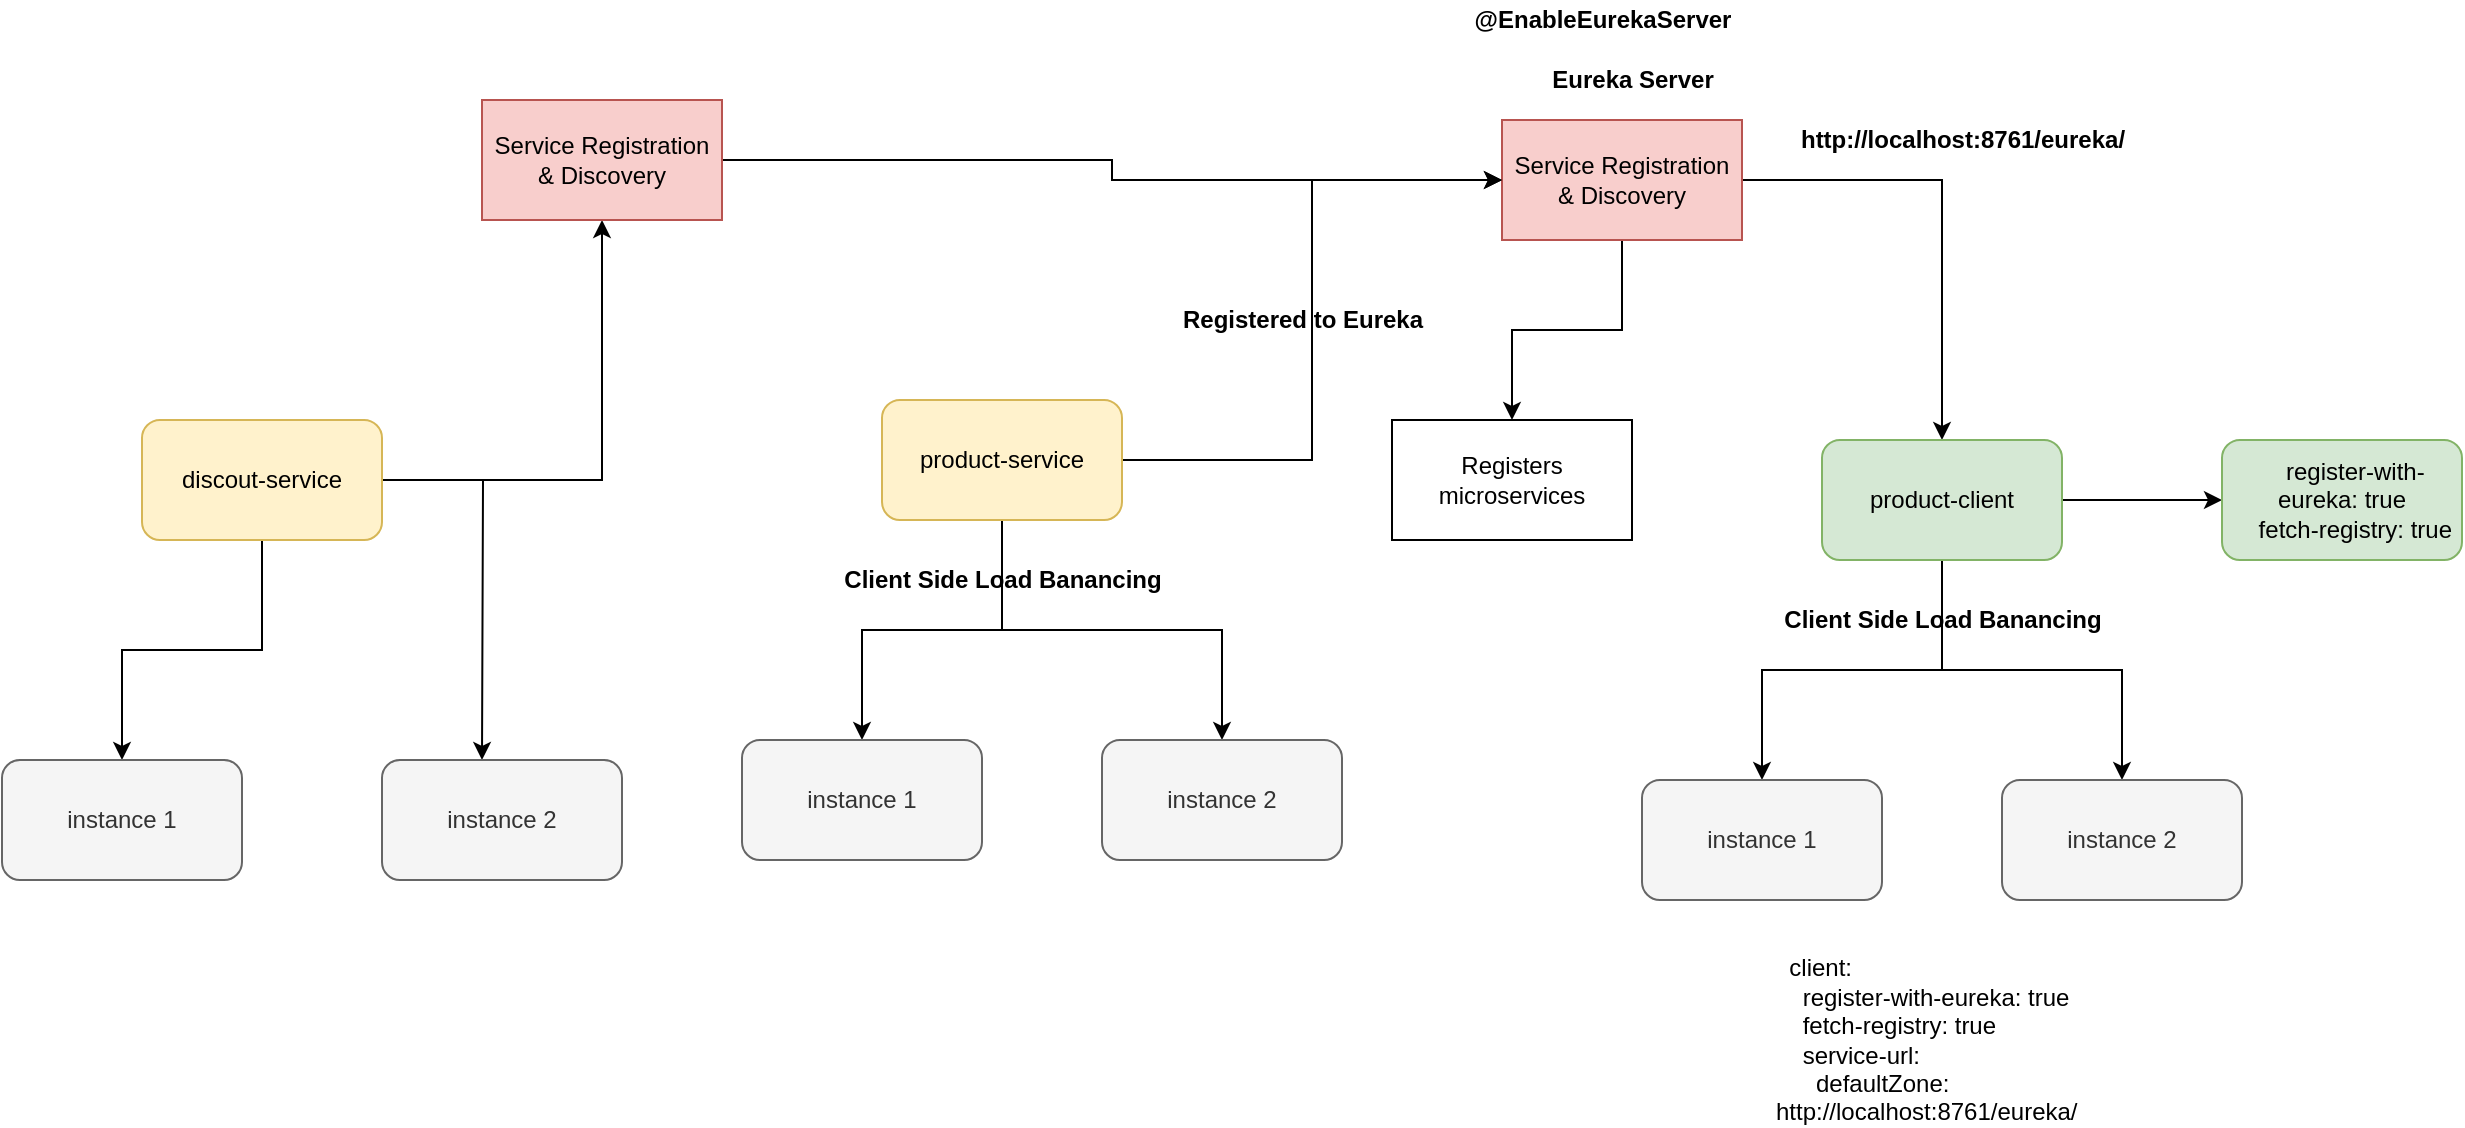 <mxfile version="14.5.1" type="device" pages="8"><diagram id="ArYjFCFmvoJ4g3RX_9Gz" name="EurekaServer"><mxGraphModel dx="1858" dy="491" grid="1" gridSize="10" guides="1" tooltips="1" connect="1" arrows="1" fold="1" page="1" pageScale="1" pageWidth="850" pageHeight="1100" math="0" shadow="0"><root><mxCell id="0"/><mxCell id="1" parent="0"/><mxCell id="NtHaE-5fdcxGuzoLKymV-4" value="" style="edgeStyle=orthogonalEdgeStyle;rounded=0;orthogonalLoop=1;jettySize=auto;html=1;" parent="1" source="NtHaE-5fdcxGuzoLKymV-2" target="NtHaE-5fdcxGuzoLKymV-3" edge="1"><mxGeometry relative="1" as="geometry"/></mxCell><mxCell id="NtHaE-5fdcxGuzoLKymV-22" style="edgeStyle=orthogonalEdgeStyle;rounded=0;orthogonalLoop=1;jettySize=auto;html=1;entryX=0.5;entryY=0;entryDx=0;entryDy=0;" parent="1" source="NtHaE-5fdcxGuzoLKymV-2" target="NtHaE-5fdcxGuzoLKymV-19" edge="1"><mxGeometry relative="1" as="geometry"/></mxCell><mxCell id="NtHaE-5fdcxGuzoLKymV-2" value="Service Registration &amp;amp; Discovery" style="rounded=0;whiteSpace=wrap;html=1;fillColor=#f8cecc;strokeColor=#b85450;" parent="1" vertex="1"><mxGeometry x="360" y="120" width="120" height="60" as="geometry"/></mxCell><mxCell id="NtHaE-5fdcxGuzoLKymV-3" value="Registers microservices" style="rounded=0;whiteSpace=wrap;html=1;" parent="1" vertex="1"><mxGeometry x="305" y="270" width="120" height="60" as="geometry"/></mxCell><mxCell id="NtHaE-5fdcxGuzoLKymV-7" value="" style="edgeStyle=orthogonalEdgeStyle;rounded=0;orthogonalLoop=1;jettySize=auto;html=1;" parent="1" source="NtHaE-5fdcxGuzoLKymV-5" target="NtHaE-5fdcxGuzoLKymV-6" edge="1"><mxGeometry relative="1" as="geometry"/></mxCell><mxCell id="NtHaE-5fdcxGuzoLKymV-9" value="" style="edgeStyle=orthogonalEdgeStyle;rounded=0;orthogonalLoop=1;jettySize=auto;html=1;" parent="1" source="NtHaE-5fdcxGuzoLKymV-5" target="NtHaE-5fdcxGuzoLKymV-8" edge="1"><mxGeometry relative="1" as="geometry"/></mxCell><mxCell id="NtHaE-5fdcxGuzoLKymV-11" style="edgeStyle=orthogonalEdgeStyle;rounded=0;orthogonalLoop=1;jettySize=auto;html=1;entryX=0;entryY=0.5;entryDx=0;entryDy=0;" parent="1" source="NtHaE-5fdcxGuzoLKymV-5" target="NtHaE-5fdcxGuzoLKymV-2" edge="1"><mxGeometry relative="1" as="geometry"/></mxCell><mxCell id="NtHaE-5fdcxGuzoLKymV-5" value="product-service" style="rounded=1;whiteSpace=wrap;html=1;fillColor=#fff2cc;strokeColor=#d6b656;" parent="1" vertex="1"><mxGeometry x="50" y="260" width="120" height="60" as="geometry"/></mxCell><mxCell id="NtHaE-5fdcxGuzoLKymV-6" value="instance 1" style="rounded=1;whiteSpace=wrap;html=1;fillColor=#f5f5f5;strokeColor=#666666;fontColor=#333333;" parent="1" vertex="1"><mxGeometry x="-20" y="430" width="120" height="60" as="geometry"/></mxCell><mxCell id="NtHaE-5fdcxGuzoLKymV-8" value="instance 2" style="rounded=1;whiteSpace=wrap;html=1;fillColor=#f5f5f5;strokeColor=#666666;fontColor=#333333;" parent="1" vertex="1"><mxGeometry x="160" y="430" width="120" height="60" as="geometry"/></mxCell><mxCell id="NtHaE-5fdcxGuzoLKymV-12" value="Registered to Eureka" style="text;html=1;align=center;verticalAlign=middle;resizable=0;points=[];autosize=1;fontStyle=1" parent="1" vertex="1"><mxGeometry x="190" y="210" width="140" height="20" as="geometry"/></mxCell><mxCell id="NtHaE-5fdcxGuzoLKymV-13" value="Eureka Server" style="text;html=1;align=center;verticalAlign=middle;resizable=0;points=[];autosize=1;fontStyle=1" parent="1" vertex="1"><mxGeometry x="375" y="90" width="100" height="20" as="geometry"/></mxCell><mxCell id="NtHaE-5fdcxGuzoLKymV-17" value="" style="edgeStyle=orthogonalEdgeStyle;rounded=0;orthogonalLoop=1;jettySize=auto;html=1;" parent="1" source="NtHaE-5fdcxGuzoLKymV-19" target="NtHaE-5fdcxGuzoLKymV-20" edge="1"><mxGeometry relative="1" as="geometry"/></mxCell><mxCell id="NtHaE-5fdcxGuzoLKymV-18" value="" style="edgeStyle=orthogonalEdgeStyle;rounded=0;orthogonalLoop=1;jettySize=auto;html=1;" parent="1" source="NtHaE-5fdcxGuzoLKymV-19" target="NtHaE-5fdcxGuzoLKymV-21" edge="1"><mxGeometry relative="1" as="geometry"/></mxCell><mxCell id="C4IY6hLiwICg2F8IA5T6-2" value="" style="edgeStyle=orthogonalEdgeStyle;rounded=0;orthogonalLoop=1;jettySize=auto;html=1;" parent="1" source="NtHaE-5fdcxGuzoLKymV-19" target="C4IY6hLiwICg2F8IA5T6-1" edge="1"><mxGeometry relative="1" as="geometry"/></mxCell><mxCell id="NtHaE-5fdcxGuzoLKymV-19" value="product-client" style="rounded=1;whiteSpace=wrap;html=1;fillColor=#d5e8d4;strokeColor=#82b366;" parent="1" vertex="1"><mxGeometry x="520" y="280" width="120" height="60" as="geometry"/></mxCell><mxCell id="NtHaE-5fdcxGuzoLKymV-20" value="instance 1" style="rounded=1;whiteSpace=wrap;html=1;fillColor=#f5f5f5;strokeColor=#666666;fontColor=#333333;" parent="1" vertex="1"><mxGeometry x="430" y="450" width="120" height="60" as="geometry"/></mxCell><mxCell id="NtHaE-5fdcxGuzoLKymV-21" value="instance 2" style="rounded=1;whiteSpace=wrap;html=1;fillColor=#f5f5f5;strokeColor=#666666;fontColor=#333333;" parent="1" vertex="1"><mxGeometry x="610" y="450" width="120" height="60" as="geometry"/></mxCell><mxCell id="NtHaE-5fdcxGuzoLKymV-23" value="Client Side Load Banancing" style="text;html=1;align=center;verticalAlign=middle;resizable=0;points=[];autosize=1;fontStyle=1" parent="1" vertex="1"><mxGeometry x="495" y="360" width="170" height="20" as="geometry"/></mxCell><mxCell id="NtHaE-5fdcxGuzoLKymV-25" value="@EnableEurekaServer" style="text;html=1;align=center;verticalAlign=middle;resizable=0;points=[];autosize=1;fontStyle=1" parent="1" vertex="1"><mxGeometry x="340" y="60" width="140" height="20" as="geometry"/></mxCell><mxCell id="JHv8YHVKzicbxEDuNRtd-1" value="" style="edgeStyle=orthogonalEdgeStyle;rounded=0;orthogonalLoop=1;jettySize=auto;html=1;" parent="1" source="JHv8YHVKzicbxEDuNRtd-3" target="JHv8YHVKzicbxEDuNRtd-4" edge="1"><mxGeometry relative="1" as="geometry"/></mxCell><mxCell id="JHv8YHVKzicbxEDuNRtd-2" value="" style="edgeStyle=orthogonalEdgeStyle;rounded=0;orthogonalLoop=1;jettySize=auto;html=1;" parent="1" source="JHv8YHVKzicbxEDuNRtd-3" edge="1"><mxGeometry relative="1" as="geometry"><mxPoint x="-150" y="440" as="targetPoint"/></mxGeometry></mxCell><mxCell id="JHv8YHVKzicbxEDuNRtd-12" style="edgeStyle=orthogonalEdgeStyle;rounded=0;orthogonalLoop=1;jettySize=auto;html=1;" parent="1" source="JHv8YHVKzicbxEDuNRtd-3" target="JHv8YHVKzicbxEDuNRtd-11" edge="1"><mxGeometry relative="1" as="geometry"/></mxCell><mxCell id="JHv8YHVKzicbxEDuNRtd-3" value="discout-service" style="rounded=1;whiteSpace=wrap;html=1;fillColor=#fff2cc;strokeColor=#d6b656;" parent="1" vertex="1"><mxGeometry x="-320" y="270" width="120" height="60" as="geometry"/></mxCell><mxCell id="JHv8YHVKzicbxEDuNRtd-4" value="instance 1" style="rounded=1;whiteSpace=wrap;html=1;fillColor=#f5f5f5;strokeColor=#666666;fontColor=#333333;" parent="1" vertex="1"><mxGeometry x="-390" y="440" width="120" height="60" as="geometry"/></mxCell><mxCell id="JHv8YHVKzicbxEDuNRtd-5" value="instance 2" style="rounded=1;whiteSpace=wrap;html=1;fillColor=#f5f5f5;strokeColor=#666666;fontColor=#333333;" parent="1" vertex="1"><mxGeometry x="-200" y="440" width="120" height="60" as="geometry"/></mxCell><mxCell id="JHv8YHVKzicbxEDuNRtd-6" value="Client Side Load Banancing" style="text;html=1;align=center;verticalAlign=middle;resizable=0;points=[];autosize=1;fontStyle=1" parent="1" vertex="1"><mxGeometry x="25" y="340" width="170" height="20" as="geometry"/></mxCell><mxCell id="JHv8YHVKzicbxEDuNRtd-10" value="&lt;div&gt;&amp;nbsp; client:&lt;/div&gt;&lt;div&gt;&amp;nbsp; &amp;nbsp; register-with-eureka: true&lt;/div&gt;&lt;div&gt;&amp;nbsp; &amp;nbsp; fetch-registry: true&lt;/div&gt;&lt;div&gt;&amp;nbsp; &amp;nbsp; service-url:&lt;/div&gt;&lt;div&gt;&amp;nbsp; &amp;nbsp; &amp;nbsp; defaultZone: http://localhost:8761/eureka/&lt;/div&gt;" style="text;html=1;strokeColor=none;fillColor=none;align=left;verticalAlign=middle;whiteSpace=wrap;rounded=0;" parent="1" vertex="1"><mxGeometry x="495" y="570" width="205" height="20" as="geometry"/></mxCell><mxCell id="JHv8YHVKzicbxEDuNRtd-13" style="edgeStyle=orthogonalEdgeStyle;rounded=0;orthogonalLoop=1;jettySize=auto;html=1;entryX=0;entryY=0.5;entryDx=0;entryDy=0;" parent="1" source="JHv8YHVKzicbxEDuNRtd-11" target="NtHaE-5fdcxGuzoLKymV-2" edge="1"><mxGeometry relative="1" as="geometry"/></mxCell><mxCell id="JHv8YHVKzicbxEDuNRtd-11" value="Service Registration &amp;amp; Discovery" style="rounded=0;whiteSpace=wrap;html=1;fillColor=#f8cecc;strokeColor=#b85450;" parent="1" vertex="1"><mxGeometry x="-150" y="110" width="120" height="60" as="geometry"/></mxCell><mxCell id="C4IY6hLiwICg2F8IA5T6-1" value="&lt;div&gt;&amp;nbsp; &amp;nbsp; register-with-eureka: true&lt;/div&gt;&lt;div&gt;&amp;nbsp; &amp;nbsp; fetch-registry: true&lt;/div&gt;" style="rounded=1;whiteSpace=wrap;html=1;fillColor=#d5e8d4;strokeColor=#82b366;" parent="1" vertex="1"><mxGeometry x="720" y="280" width="120" height="60" as="geometry"/></mxCell><mxCell id="C4IY6hLiwICg2F8IA5T6-3" value="http://localhost:8761/eureka/" style="text;html=1;align=center;verticalAlign=middle;resizable=0;points=[];autosize=1;fontStyle=1" parent="1" vertex="1"><mxGeometry x="500" y="120" width="180" height="20" as="geometry"/></mxCell></root></mxGraphModel></diagram><diagram id="ujE-6eUDXSFaClfVkJ4_" name="Zuul"><mxGraphModel dx="1858" dy="491" grid="1" gridSize="10" guides="1" tooltips="1" connect="1" arrows="1" fold="1" page="1" pageScale="1" pageWidth="850" pageHeight="1100" math="0" shadow="0"><root><mxCell id="vvAGXB6pX3W1I0p7UZXQ-0"/><mxCell id="vvAGXB6pX3W1I0p7UZXQ-1" parent="vvAGXB6pX3W1I0p7UZXQ-0"/><mxCell id="AA45-vRTC_gnNyTX9qxB-1" value="" style="edgeStyle=orthogonalEdgeStyle;rounded=0;orthogonalLoop=1;jettySize=auto;html=1;" parent="vvAGXB6pX3W1I0p7UZXQ-1" source="AA45-vRTC_gnNyTX9qxB-3" target="AA45-vRTC_gnNyTX9qxB-4" edge="1"><mxGeometry relative="1" as="geometry"/></mxCell><mxCell id="AA45-vRTC_gnNyTX9qxB-2" value="" style="edgeStyle=orthogonalEdgeStyle;rounded=0;orthogonalLoop=1;jettySize=auto;html=1;" parent="vvAGXB6pX3W1I0p7UZXQ-1" source="AA45-vRTC_gnNyTX9qxB-3" target="AA45-vRTC_gnNyTX9qxB-5" edge="1"><mxGeometry relative="1" as="geometry"/></mxCell><mxCell id="AA45-vRTC_gnNyTX9qxB-3" value="product-service" style="rounded=1;whiteSpace=wrap;html=1;fillColor=#fff2cc;strokeColor=#d6b656;" parent="vvAGXB6pX3W1I0p7UZXQ-1" vertex="1"><mxGeometry x="-50" y="60" width="120" height="60" as="geometry"/></mxCell><mxCell id="AA45-vRTC_gnNyTX9qxB-4" value="instance 1" style="rounded=1;whiteSpace=wrap;html=1;fillColor=#f5f5f5;strokeColor=#666666;fontColor=#333333;" parent="vvAGXB6pX3W1I0p7UZXQ-1" vertex="1"><mxGeometry x="-120" y="230" width="120" height="60" as="geometry"/></mxCell><mxCell id="AA45-vRTC_gnNyTX9qxB-5" value="instance 2" style="rounded=1;whiteSpace=wrap;html=1;fillColor=#f5f5f5;strokeColor=#666666;fontColor=#333333;" parent="vvAGXB6pX3W1I0p7UZXQ-1" vertex="1"><mxGeometry x="60" y="230" width="120" height="60" as="geometry"/></mxCell><mxCell id="AA45-vRTC_gnNyTX9qxB-6" value="" style="edgeStyle=orthogonalEdgeStyle;rounded=0;orthogonalLoop=1;jettySize=auto;html=1;" parent="vvAGXB6pX3W1I0p7UZXQ-1" source="AA45-vRTC_gnNyTX9qxB-8" target="AA45-vRTC_gnNyTX9qxB-9" edge="1"><mxGeometry relative="1" as="geometry"/></mxCell><mxCell id="AA45-vRTC_gnNyTX9qxB-7" value="" style="edgeStyle=orthogonalEdgeStyle;rounded=0;orthogonalLoop=1;jettySize=auto;html=1;" parent="vvAGXB6pX3W1I0p7UZXQ-1" source="AA45-vRTC_gnNyTX9qxB-8" target="AA45-vRTC_gnNyTX9qxB-10" edge="1"><mxGeometry relative="1" as="geometry"/></mxCell><mxCell id="fh5C4OZqVNlXB4dx_d1Q-7" style="edgeStyle=orthogonalEdgeStyle;rounded=0;orthogonalLoop=1;jettySize=auto;html=1;" parent="vvAGXB6pX3W1I0p7UZXQ-1" source="AA45-vRTC_gnNyTX9qxB-8" target="AA45-vRTC_gnNyTX9qxB-3" edge="1"><mxGeometry relative="1" as="geometry"/></mxCell><mxCell id="fh5C4OZqVNlXB4dx_d1Q-11" style="edgeStyle=orthogonalEdgeStyle;rounded=0;orthogonalLoop=1;jettySize=auto;html=1;entryX=0.449;entryY=0.508;entryDx=0;entryDy=0;entryPerimeter=0;" parent="vvAGXB6pX3W1I0p7UZXQ-1" source="AA45-vRTC_gnNyTX9qxB-8" target="fh5C4OZqVNlXB4dx_d1Q-8" edge="1"><mxGeometry relative="1" as="geometry"/></mxCell><mxCell id="AA45-vRTC_gnNyTX9qxB-8" value="product-client" style="rounded=1;whiteSpace=wrap;html=1;fillColor=#d5e8d4;strokeColor=#82b366;" parent="vvAGXB6pX3W1I0p7UZXQ-1" vertex="1"><mxGeometry x="480" y="60" width="120" height="60" as="geometry"/></mxCell><mxCell id="AA45-vRTC_gnNyTX9qxB-9" value="instance 1" style="rounded=1;whiteSpace=wrap;html=1;fillColor=#f5f5f5;strokeColor=#666666;fontColor=#333333;" parent="vvAGXB6pX3W1I0p7UZXQ-1" vertex="1"><mxGeometry x="390" y="230" width="120" height="60" as="geometry"/></mxCell><mxCell id="AA45-vRTC_gnNyTX9qxB-10" value="instance 2" style="rounded=1;whiteSpace=wrap;html=1;fillColor=#f5f5f5;strokeColor=#666666;fontColor=#333333;" parent="vvAGXB6pX3W1I0p7UZXQ-1" vertex="1"><mxGeometry x="570" y="230" width="120" height="60" as="geometry"/></mxCell><mxCell id="fh5C4OZqVNlXB4dx_d1Q-0" value="" style="edgeStyle=orthogonalEdgeStyle;rounded=0;orthogonalLoop=1;jettySize=auto;html=1;" parent="vvAGXB6pX3W1I0p7UZXQ-1" source="fh5C4OZqVNlXB4dx_d1Q-2" target="fh5C4OZqVNlXB4dx_d1Q-3" edge="1"><mxGeometry relative="1" as="geometry"/></mxCell><mxCell id="fh5C4OZqVNlXB4dx_d1Q-1" value="" style="edgeStyle=orthogonalEdgeStyle;rounded=0;orthogonalLoop=1;jettySize=auto;html=1;" parent="vvAGXB6pX3W1I0p7UZXQ-1" source="fh5C4OZqVNlXB4dx_d1Q-2" edge="1"><mxGeometry relative="1" as="geometry"><mxPoint x="-250" y="230" as="targetPoint"/></mxGeometry></mxCell><mxCell id="fh5C4OZqVNlXB4dx_d1Q-2" value="discout-service" style="rounded=1;whiteSpace=wrap;html=1;fillColor=#fff2cc;strokeColor=#d6b656;" parent="vvAGXB6pX3W1I0p7UZXQ-1" vertex="1"><mxGeometry x="-420" y="60" width="120" height="60" as="geometry"/></mxCell><mxCell id="fh5C4OZqVNlXB4dx_d1Q-3" value="instance 1" style="rounded=1;whiteSpace=wrap;html=1;fillColor=#f5f5f5;strokeColor=#666666;fontColor=#333333;" parent="vvAGXB6pX3W1I0p7UZXQ-1" vertex="1"><mxGeometry x="-490" y="230" width="120" height="60" as="geometry"/></mxCell><mxCell id="fh5C4OZqVNlXB4dx_d1Q-4" value="instance 2" style="rounded=1;whiteSpace=wrap;html=1;fillColor=#f5f5f5;strokeColor=#666666;fontColor=#333333;" parent="vvAGXB6pX3W1I0p7UZXQ-1" vertex="1"><mxGeometry x="-300" y="230" width="120" height="60" as="geometry"/></mxCell><mxCell id="fh5C4OZqVNlXB4dx_d1Q-9" style="edgeStyle=orthogonalEdgeStyle;rounded=0;orthogonalLoop=1;jettySize=auto;html=1;entryX=1;entryY=0.25;entryDx=0;entryDy=0;" parent="vvAGXB6pX3W1I0p7UZXQ-1" source="fh5C4OZqVNlXB4dx_d1Q-8" target="AA45-vRTC_gnNyTX9qxB-8" edge="1"><mxGeometry relative="1" as="geometry"/></mxCell><mxCell id="fh5C4OZqVNlXB4dx_d1Q-8" value="" style="html=1;verticalLabelPosition=bottom;align=center;labelBackgroundColor=#ffffff;verticalAlign=top;strokeWidth=2;strokeColor=#0080F0;shadow=0;dashed=0;shape=mxgraph.ios7.icons.user;" parent="vvAGXB6pX3W1I0p7UZXQ-1" vertex="1"><mxGeometry x="800" y="140" width="30" height="30" as="geometry"/></mxCell><mxCell id="fh5C4OZqVNlXB4dx_d1Q-10" value="Validation for EmptyFields" style="text;html=1;align=center;verticalAlign=middle;resizable=0;points=[];autosize=1;fontStyle=1" parent="vvAGXB6pX3W1I0p7UZXQ-1" vertex="1"><mxGeometry x="615" y="110" width="170" height="20" as="geometry"/></mxCell><mxCell id="fh5C4OZqVNlXB4dx_d1Q-12" value="Security" style="text;html=1;align=center;verticalAlign=middle;resizable=0;points=[];autosize=1;fontStyle=1" parent="vvAGXB6pX3W1I0p7UZXQ-1" vertex="1"><mxGeometry x="160" y="60" width="60" height="20" as="geometry"/></mxCell><mxCell id="fh5C4OZqVNlXB4dx_d1Q-20" style="edgeStyle=orthogonalEdgeStyle;rounded=0;orthogonalLoop=1;jettySize=auto;html=1;entryX=0.5;entryY=1;entryDx=0;entryDy=0;" parent="vvAGXB6pX3W1I0p7UZXQ-1" source="fh5C4OZqVNlXB4dx_d1Q-13" target="AA45-vRTC_gnNyTX9qxB-5" edge="1"><mxGeometry relative="1" as="geometry"/></mxCell><mxCell id="fh5C4OZqVNlXB4dx_d1Q-13" value="API Gateway" style="rounded=1;whiteSpace=wrap;html=1;align=center;fillColor=#e1d5e7;strokeColor=#9673a6;" parent="vvAGXB6pX3W1I0p7UZXQ-1" vertex="1"><mxGeometry x="25" y="430" width="120" height="60" as="geometry"/></mxCell><mxCell id="fh5C4OZqVNlXB4dx_d1Q-15" style="edgeStyle=orthogonalEdgeStyle;rounded=0;orthogonalLoop=1;jettySize=auto;html=1;" parent="vvAGXB6pX3W1I0p7UZXQ-1" source="fh5C4OZqVNlXB4dx_d1Q-14" target="fh5C4OZqVNlXB4dx_d1Q-13" edge="1"><mxGeometry relative="1" as="geometry"/></mxCell><mxCell id="fh5C4OZqVNlXB4dx_d1Q-14" value="" style="html=1;verticalLabelPosition=bottom;align=center;labelBackgroundColor=#ffffff;verticalAlign=top;strokeWidth=2;strokeColor=#0080F0;shadow=0;dashed=0;shape=mxgraph.ios7.icons.user;" parent="vvAGXB6pX3W1I0p7UZXQ-1" vertex="1"><mxGeometry x="70" y="535" width="30" height="30" as="geometry"/></mxCell><mxCell id="fh5C4OZqVNlXB4dx_d1Q-22" value="" style="edgeStyle=orthogonalEdgeStyle;rounded=0;orthogonalLoop=1;jettySize=auto;html=1;" parent="vvAGXB6pX3W1I0p7UZXQ-1" source="fh5C4OZqVNlXB4dx_d1Q-21" target="AA45-vRTC_gnNyTX9qxB-5" edge="1"><mxGeometry relative="1" as="geometry"/></mxCell><mxCell id="fh5C4OZqVNlXB4dx_d1Q-23" value="" style="edgeStyle=orthogonalEdgeStyle;rounded=0;orthogonalLoop=1;jettySize=auto;html=1;" parent="vvAGXB6pX3W1I0p7UZXQ-1" source="fh5C4OZqVNlXB4dx_d1Q-21" target="AA45-vRTC_gnNyTX9qxB-9" edge="1"><mxGeometry relative="1" as="geometry"/></mxCell><mxCell id="fh5C4OZqVNlXB4dx_d1Q-21" value="API Gateway" style="rounded=1;whiteSpace=wrap;html=1;align=center;fillColor=#e1d5e7;strokeColor=#9673a6;" parent="vvAGXB6pX3W1I0p7UZXQ-1" vertex="1"><mxGeometry x="220" y="230" width="120" height="60" as="geometry"/></mxCell><mxCell id="fh5C4OZqVNlXB4dx_d1Q-26" value="" style="edgeStyle=orthogonalEdgeStyle;rounded=0;orthogonalLoop=1;jettySize=auto;html=1;" parent="vvAGXB6pX3W1I0p7UZXQ-1" source="fh5C4OZqVNlXB4dx_d1Q-24" target="fh5C4OZqVNlXB4dx_d1Q-25" edge="1"><mxGeometry relative="1" as="geometry"/></mxCell><mxCell id="fh5C4OZqVNlXB4dx_d1Q-28" value="" style="edgeStyle=orthogonalEdgeStyle;rounded=0;orthogonalLoop=1;jettySize=auto;html=1;" parent="vvAGXB6pX3W1I0p7UZXQ-1" source="fh5C4OZqVNlXB4dx_d1Q-24" target="fh5C4OZqVNlXB4dx_d1Q-27" edge="1"><mxGeometry relative="1" as="geometry"/></mxCell><mxCell id="fh5C4OZqVNlXB4dx_d1Q-30" value="" style="edgeStyle=orthogonalEdgeStyle;rounded=0;orthogonalLoop=1;jettySize=auto;html=1;" parent="vvAGXB6pX3W1I0p7UZXQ-1" source="fh5C4OZqVNlXB4dx_d1Q-24" target="fh5C4OZqVNlXB4dx_d1Q-29" edge="1"><mxGeometry relative="1" as="geometry"/></mxCell><mxCell id="fh5C4OZqVNlXB4dx_d1Q-33" value="" style="edgeStyle=orthogonalEdgeStyle;rounded=0;orthogonalLoop=1;jettySize=auto;html=1;" parent="vvAGXB6pX3W1I0p7UZXQ-1" source="fh5C4OZqVNlXB4dx_d1Q-24" target="fh5C4OZqVNlXB4dx_d1Q-32" edge="1"><mxGeometry relative="1" as="geometry"/></mxCell><mxCell id="fh5C4OZqVNlXB4dx_d1Q-24" value="Zuul API Gateway" style="rounded=1;whiteSpace=wrap;html=1;align=center;fillColor=#e1d5e7;strokeColor=#9673a6;" parent="vvAGXB6pX3W1I0p7UZXQ-1" vertex="1"><mxGeometry x="60" y="640" width="120" height="60" as="geometry"/></mxCell><mxCell id="fh5C4OZqVNlXB4dx_d1Q-25" value="Authentication" style="rounded=1;whiteSpace=wrap;html=1;align=center;fillColor=#1ba1e2;strokeColor=#006EAF;fontColor=#ffffff;" parent="vvAGXB6pX3W1I0p7UZXQ-1" vertex="1"><mxGeometry x="-190" y="800" width="120" height="60" as="geometry"/></mxCell><mxCell id="fh5C4OZqVNlXB4dx_d1Q-27" value="Stress Testing" style="rounded=1;whiteSpace=wrap;html=1;align=center;fillColor=#1ba1e2;strokeColor=#006EAF;fontColor=#ffffff;" parent="vvAGXB6pX3W1I0p7UZXQ-1" vertex="1"><mxGeometry x="-10" y="800" width="120" height="60" as="geometry"/></mxCell><mxCell id="fh5C4OZqVNlXB4dx_d1Q-29" value="Response handling" style="rounded=1;whiteSpace=wrap;html=1;align=center;fillColor=#1ba1e2;strokeColor=#006EAF;fontColor=#ffffff;" parent="vvAGXB6pX3W1I0p7UZXQ-1" vertex="1"><mxGeometry x="350" y="800" width="120" height="60" as="geometry"/></mxCell><mxCell id="fh5C4OZqVNlXB4dx_d1Q-32" value="Logging" style="rounded=1;whiteSpace=wrap;html=1;align=center;fillColor=#1ba1e2;strokeColor=#006EAF;fontColor=#ffffff;" parent="vvAGXB6pX3W1I0p7UZXQ-1" vertex="1"><mxGeometry x="170" y="800" width="120" height="60" as="geometry"/></mxCell><mxCell id="1WG2gbMSEn3K0N_bq1Js-0" value="@EnableZuulProxy" style="text;html=1;strokeColor=#6c8ebf;fillColor=#dae8fc;align=center;verticalAlign=middle;whiteSpace=wrap;rounded=0;" parent="vvAGXB6pX3W1I0p7UZXQ-1" vertex="1"><mxGeometry x="185" y="640" width="190" height="20" as="geometry"/></mxCell></root></mxGraphModel></diagram><diagram id="d7l6kQWFQevDVYZZPQtJ" name="Feign"><mxGraphModel dx="1858" dy="491" grid="1" gridSize="10" guides="1" tooltips="1" connect="1" arrows="1" fold="1" page="1" pageScale="1" pageWidth="850" pageHeight="1100" math="0" shadow="0"><root><mxCell id="3Cqrx7gNbM_KR99NPYAY-0"/><mxCell id="3Cqrx7gNbM_KR99NPYAY-1" parent="3Cqrx7gNbM_KR99NPYAY-0"/><mxCell id="hhAmvuzFBs00s04iqGYm-1" value="" style="edgeStyle=orthogonalEdgeStyle;rounded=0;orthogonalLoop=1;jettySize=auto;html=1;" parent="3Cqrx7gNbM_KR99NPYAY-1" source="hhAmvuzFBs00s04iqGYm-3" target="hhAmvuzFBs00s04iqGYm-4" edge="1"><mxGeometry relative="1" as="geometry"/></mxCell><mxCell id="hhAmvuzFBs00s04iqGYm-2" value="" style="edgeStyle=orthogonalEdgeStyle;rounded=0;orthogonalLoop=1;jettySize=auto;html=1;" parent="3Cqrx7gNbM_KR99NPYAY-1" source="hhAmvuzFBs00s04iqGYm-3" target="hhAmvuzFBs00s04iqGYm-5" edge="1"><mxGeometry relative="1" as="geometry"/></mxCell><mxCell id="yJlIM7tGacuvrtdPtYeb-1" style="edgeStyle=orthogonalEdgeStyle;rounded=0;orthogonalLoop=1;jettySize=auto;html=1;entryX=0;entryY=0.5;entryDx=0;entryDy=0;" parent="3Cqrx7gNbM_KR99NPYAY-1" source="hhAmvuzFBs00s04iqGYm-3" target="yJlIM7tGacuvrtdPtYeb-0" edge="1"><mxGeometry relative="1" as="geometry"><Array as="points"><mxPoint x="120" y="170"/></Array></mxGeometry></mxCell><mxCell id="hhAmvuzFBs00s04iqGYm-3" value="product-service" style="rounded=1;whiteSpace=wrap;html=1;fillColor=#fff2cc;strokeColor=#d6b656;" parent="3Cqrx7gNbM_KR99NPYAY-1" vertex="1"><mxGeometry x="50" y="260" width="120" height="60" as="geometry"/></mxCell><mxCell id="hhAmvuzFBs00s04iqGYm-4" value="instance 1" style="rounded=1;whiteSpace=wrap;html=1;fillColor=#f5f5f5;strokeColor=#666666;fontColor=#333333;" parent="3Cqrx7gNbM_KR99NPYAY-1" vertex="1"><mxGeometry x="-20" y="430" width="120" height="60" as="geometry"/></mxCell><mxCell id="hhAmvuzFBs00s04iqGYm-5" value="instance 2" style="rounded=1;whiteSpace=wrap;html=1;fillColor=#f5f5f5;strokeColor=#666666;fontColor=#333333;" parent="3Cqrx7gNbM_KR99NPYAY-1" vertex="1"><mxGeometry x="160" y="430" width="120" height="60" as="geometry"/></mxCell><mxCell id="hhAmvuzFBs00s04iqGYm-6" value="" style="edgeStyle=orthogonalEdgeStyle;rounded=0;orthogonalLoop=1;jettySize=auto;html=1;" parent="3Cqrx7gNbM_KR99NPYAY-1" source="hhAmvuzFBs00s04iqGYm-8" target="hhAmvuzFBs00s04iqGYm-9" edge="1"><mxGeometry relative="1" as="geometry"/></mxCell><mxCell id="hhAmvuzFBs00s04iqGYm-7" value="" style="edgeStyle=orthogonalEdgeStyle;rounded=0;orthogonalLoop=1;jettySize=auto;html=1;" parent="3Cqrx7gNbM_KR99NPYAY-1" source="hhAmvuzFBs00s04iqGYm-8" target="hhAmvuzFBs00s04iqGYm-10" edge="1"><mxGeometry relative="1" as="geometry"/></mxCell><mxCell id="hhAmvuzFBs00s04iqGYm-13" style="edgeStyle=orthogonalEdgeStyle;rounded=0;orthogonalLoop=1;jettySize=auto;html=1;entryX=1;entryY=0.5;entryDx=0;entryDy=0;" parent="3Cqrx7gNbM_KR99NPYAY-1" source="hhAmvuzFBs00s04iqGYm-8" target="hhAmvuzFBs00s04iqGYm-3" edge="1"><mxGeometry relative="1" as="geometry"/></mxCell><mxCell id="yJlIM7tGacuvrtdPtYeb-5" style="edgeStyle=orthogonalEdgeStyle;rounded=0;orthogonalLoop=1;jettySize=auto;html=1;entryX=1;entryY=0.5;entryDx=0;entryDy=0;" parent="3Cqrx7gNbM_KR99NPYAY-1" source="hhAmvuzFBs00s04iqGYm-8" target="yJlIM7tGacuvrtdPtYeb-0" edge="1"><mxGeometry relative="1" as="geometry"><Array as="points"><mxPoint x="550" y="170"/></Array></mxGeometry></mxCell><mxCell id="hhAmvuzFBs00s04iqGYm-8" value="product-client" style="rounded=1;whiteSpace=wrap;html=1;fillColor=#d5e8d4;strokeColor=#82b366;" parent="3Cqrx7gNbM_KR99NPYAY-1" vertex="1"><mxGeometry x="490" y="260" width="120" height="60" as="geometry"/></mxCell><mxCell id="hhAmvuzFBs00s04iqGYm-9" value="instance 1" style="rounded=1;whiteSpace=wrap;html=1;fillColor=#f5f5f5;strokeColor=#666666;fontColor=#333333;" parent="3Cqrx7gNbM_KR99NPYAY-1" vertex="1"><mxGeometry x="400" y="430" width="120" height="60" as="geometry"/></mxCell><mxCell id="hhAmvuzFBs00s04iqGYm-10" value="instance 2" style="rounded=1;whiteSpace=wrap;html=1;fillColor=#f5f5f5;strokeColor=#666666;fontColor=#333333;" parent="3Cqrx7gNbM_KR99NPYAY-1" vertex="1"><mxGeometry x="580" y="430" width="120" height="60" as="geometry"/></mxCell><mxCell id="hhAmvuzFBs00s04iqGYm-11" value="Client Side Load Banancing" style="text;html=1;align=center;verticalAlign=middle;resizable=0;points=[];autosize=1;fontStyle=1" parent="3Cqrx7gNbM_KR99NPYAY-1" vertex="1"><mxGeometry x="465" y="340" width="170" height="20" as="geometry"/></mxCell><mxCell id="hhAmvuzFBs00s04iqGYm-12" value="Client Side Load Banancing" style="text;html=1;align=center;verticalAlign=middle;resizable=0;points=[];autosize=1;fontStyle=1" parent="3Cqrx7gNbM_KR99NPYAY-1" vertex="1"><mxGeometry x="25" y="340" width="170" height="20" as="geometry"/></mxCell><mxCell id="hhAmvuzFBs00s04iqGYm-14" value="RestTemplate" style="text;html=1;align=center;verticalAlign=middle;resizable=0;points=[];autosize=1;fontStyle=1" parent="3Cqrx7gNbM_KR99NPYAY-1" vertex="1"><mxGeometry x="380" y="270" width="90" height="20" as="geometry"/></mxCell><mxCell id="hhAmvuzFBs00s04iqGYm-15" value="FeignClient" style="text;html=1;align=center;verticalAlign=middle;resizable=0;points=[];autosize=1;fontStyle=1;fillColor=#6a00ff;strokeColor=#3700CC;fontColor=#ffffff;" parent="3Cqrx7gNbM_KR99NPYAY-1" vertex="1"><mxGeometry x="385" y="290" width="80" height="20" as="geometry"/></mxCell><mxCell id="E4kzKFjtwRkF_7A2J_tZ-2" value="" style="edgeStyle=orthogonalEdgeStyle;rounded=0;orthogonalLoop=1;jettySize=auto;html=1;" parent="3Cqrx7gNbM_KR99NPYAY-1" source="E4kzKFjtwRkF_7A2J_tZ-0" target="E4kzKFjtwRkF_7A2J_tZ-1" edge="1"><mxGeometry relative="1" as="geometry"/></mxCell><mxCell id="E4kzKFjtwRkF_7A2J_tZ-4" value="" style="edgeStyle=orthogonalEdgeStyle;rounded=0;orthogonalLoop=1;jettySize=auto;html=1;" parent="3Cqrx7gNbM_KR99NPYAY-1" source="E4kzKFjtwRkF_7A2J_tZ-0" target="E4kzKFjtwRkF_7A2J_tZ-3" edge="1"><mxGeometry relative="1" as="geometry"/></mxCell><mxCell id="E4kzKFjtwRkF_7A2J_tZ-7" style="edgeStyle=orthogonalEdgeStyle;rounded=0;orthogonalLoop=1;jettySize=auto;html=1;entryX=0.75;entryY=0;entryDx=0;entryDy=0;" parent="3Cqrx7gNbM_KR99NPYAY-1" source="E4kzKFjtwRkF_7A2J_tZ-0" target="E4kzKFjtwRkF_7A2J_tZ-5" edge="1"><mxGeometry relative="1" as="geometry"/></mxCell><mxCell id="E4kzKFjtwRkF_7A2J_tZ-8" style="edgeStyle=orthogonalEdgeStyle;rounded=0;orthogonalLoop=1;jettySize=auto;html=1;entryX=0.81;entryY=0.01;entryDx=0;entryDy=0;entryPerimeter=0;" parent="3Cqrx7gNbM_KR99NPYAY-1" source="E4kzKFjtwRkF_7A2J_tZ-0" target="E4kzKFjtwRkF_7A2J_tZ-6" edge="1"><mxGeometry relative="1" as="geometry"/></mxCell><mxCell id="E4kzKFjtwRkF_7A2J_tZ-0" value="Feign" style="rounded=1;whiteSpace=wrap;html=1;align=center;fillColor=#e1d5e7;strokeColor=#9673a6;" parent="3Cqrx7gNbM_KR99NPYAY-1" vertex="1"><mxGeometry x="300" y="530" width="120" height="60" as="geometry"/></mxCell><mxCell id="E4kzKFjtwRkF_7A2J_tZ-1" value="Declarative Web Client" style="rounded=1;whiteSpace=wrap;html=1;align=center;fillColor=#0050ef;strokeColor=#001DBC;fontColor=#ffffff;" parent="3Cqrx7gNbM_KR99NPYAY-1" vertex="1"><mxGeometry x="40" y="630" width="120" height="60" as="geometry"/></mxCell><mxCell id="E4kzKFjtwRkF_7A2J_tZ-3" value="an interface with an annotation (@FeignClient)" style="rounded=1;whiteSpace=wrap;html=1;align=center;fillColor=#0050ef;strokeColor=#001DBC;fontColor=#ffffff;" parent="3Cqrx7gNbM_KR99NPYAY-1" vertex="1"><mxGeometry x="195" y="630" width="120" height="60" as="geometry"/></mxCell><mxCell id="E4kzKFjtwRkF_7A2J_tZ-5" value="MVC annotations" style="rounded=1;whiteSpace=wrap;html=1;align=center;fillColor=#0050ef;strokeColor=#001DBC;fontColor=#ffffff;" parent="3Cqrx7gNbM_KR99NPYAY-1" vertex="1"><mxGeometry x="340" y="630" width="120" height="60" as="geometry"/></mxCell><mxCell id="E4kzKFjtwRkF_7A2J_tZ-6" value="Works well with Eureka &amp;amp; Load Balancer (Ribbon)" style="rounded=1;whiteSpace=wrap;html=1;align=center;fillColor=#0050ef;strokeColor=#001DBC;fontColor=#ffffff;" parent="3Cqrx7gNbM_KR99NPYAY-1" vertex="1"><mxGeometry x="490" y="630" width="120" height="60" as="geometry"/></mxCell><mxCell id="ynprpG1E0LIbyOuyJ01e-0" value="@EnableFeignClients" style="text;html=1;strokeColor=#6c8ebf;fillColor=#dae8fc;align=center;verticalAlign=middle;whiteSpace=wrap;rounded=0;" parent="3Cqrx7gNbM_KR99NPYAY-1" vertex="1"><mxGeometry x="445" y="530" width="190" height="20" as="geometry"/></mxCell><mxCell id="ynprpG1E0LIbyOuyJ01e-1" style="edgeStyle=orthogonalEdgeStyle;rounded=0;orthogonalLoop=1;jettySize=auto;html=1;exitX=0.5;exitY=1;exitDx=0;exitDy=0;" parent="3Cqrx7gNbM_KR99NPYAY-1" source="ynprpG1E0LIbyOuyJ01e-0" target="ynprpG1E0LIbyOuyJ01e-0" edge="1"><mxGeometry relative="1" as="geometry"/></mxCell><mxCell id="yJlIM7tGacuvrtdPtYeb-0" value="Eureka" style="rounded=1;whiteSpace=wrap;html=1;fillColor=#76608a;strokeColor=#432D57;fontColor=#ffffff;" parent="3Cqrx7gNbM_KR99NPYAY-1" vertex="1"><mxGeometry x="250" y="140" width="155" height="60" as="geometry"/></mxCell></root></mxGraphModel></diagram><diagram id="b1qirkIMd5qx2JQfWjk9" name="Ribbon"><mxGraphModel dx="1220" dy="491" grid="1" gridSize="10" guides="1" tooltips="1" connect="1" arrows="1" fold="1" page="1" pageScale="1" pageWidth="850" pageHeight="1100" math="0" shadow="0"><root><mxCell id="FuGipf0mgxvQYiFHPueL-0"/><mxCell id="FuGipf0mgxvQYiFHPueL-1" parent="FuGipf0mgxvQYiFHPueL-0"/><mxCell id="W8965aff8SMvPPoui-bm-0" value="" style="edgeStyle=orthogonalEdgeStyle;rounded=0;orthogonalLoop=1;jettySize=auto;html=1;" parent="FuGipf0mgxvQYiFHPueL-1" source="W8965aff8SMvPPoui-bm-2" target="W8965aff8SMvPPoui-bm-3" edge="1"><mxGeometry relative="1" as="geometry"/></mxCell><mxCell id="W8965aff8SMvPPoui-bm-1" value="" style="edgeStyle=orthogonalEdgeStyle;rounded=0;orthogonalLoop=1;jettySize=auto;html=1;" parent="FuGipf0mgxvQYiFHPueL-1" source="W8965aff8SMvPPoui-bm-2" target="W8965aff8SMvPPoui-bm-4" edge="1"><mxGeometry relative="1" as="geometry"/></mxCell><mxCell id="W8965aff8SMvPPoui-bm-2" value="product-service" style="rounded=1;whiteSpace=wrap;html=1;fillColor=#fff2cc;strokeColor=#d6b656;" parent="FuGipf0mgxvQYiFHPueL-1" vertex="1"><mxGeometry x="120" y="50" width="120" height="60" as="geometry"/></mxCell><mxCell id="W8965aff8SMvPPoui-bm-3" value="instance 1" style="rounded=1;whiteSpace=wrap;html=1;fillColor=#f5f5f5;strokeColor=#666666;fontColor=#333333;" parent="FuGipf0mgxvQYiFHPueL-1" vertex="1"><mxGeometry x="50" y="220" width="120" height="60" as="geometry"/></mxCell><mxCell id="W8965aff8SMvPPoui-bm-4" value="instance 2" style="rounded=1;whiteSpace=wrap;html=1;fillColor=#f5f5f5;strokeColor=#666666;fontColor=#333333;" parent="FuGipf0mgxvQYiFHPueL-1" vertex="1"><mxGeometry x="230" y="220" width="120" height="60" as="geometry"/></mxCell><mxCell id="W8965aff8SMvPPoui-bm-5" value="" style="edgeStyle=orthogonalEdgeStyle;rounded=0;orthogonalLoop=1;jettySize=auto;html=1;" parent="FuGipf0mgxvQYiFHPueL-1" source="W8965aff8SMvPPoui-bm-8" target="W8965aff8SMvPPoui-bm-9" edge="1"><mxGeometry relative="1" as="geometry"/></mxCell><mxCell id="W8965aff8SMvPPoui-bm-6" value="" style="edgeStyle=orthogonalEdgeStyle;rounded=0;orthogonalLoop=1;jettySize=auto;html=1;" parent="FuGipf0mgxvQYiFHPueL-1" source="W8965aff8SMvPPoui-bm-8" target="W8965aff8SMvPPoui-bm-10" edge="1"><mxGeometry relative="1" as="geometry"/></mxCell><mxCell id="W8965aff8SMvPPoui-bm-7" style="edgeStyle=orthogonalEdgeStyle;rounded=0;orthogonalLoop=1;jettySize=auto;html=1;entryX=1;entryY=0.5;entryDx=0;entryDy=0;" parent="FuGipf0mgxvQYiFHPueL-1" source="W8965aff8SMvPPoui-bm-8" target="W8965aff8SMvPPoui-bm-2" edge="1"><mxGeometry relative="1" as="geometry"/></mxCell><mxCell id="W8965aff8SMvPPoui-bm-8" value="product-client" style="rounded=1;whiteSpace=wrap;html=1;fillColor=#d5e8d4;strokeColor=#82b366;" parent="FuGipf0mgxvQYiFHPueL-1" vertex="1"><mxGeometry x="560" y="50" width="120" height="60" as="geometry"/></mxCell><mxCell id="W8965aff8SMvPPoui-bm-9" value="instance 1" style="rounded=1;whiteSpace=wrap;html=1;fillColor=#f5f5f5;strokeColor=#666666;fontColor=#333333;" parent="FuGipf0mgxvQYiFHPueL-1" vertex="1"><mxGeometry x="470" y="220" width="120" height="60" as="geometry"/></mxCell><mxCell id="W8965aff8SMvPPoui-bm-10" value="instance 2" style="rounded=1;whiteSpace=wrap;html=1;fillColor=#f5f5f5;strokeColor=#666666;fontColor=#333333;" parent="FuGipf0mgxvQYiFHPueL-1" vertex="1"><mxGeometry x="650" y="220" width="120" height="60" as="geometry"/></mxCell><mxCell id="W8965aff8SMvPPoui-bm-11" value="Client Side Load Banancing" style="text;html=1;align=center;verticalAlign=middle;resizable=0;points=[];autosize=1;fontStyle=1" parent="FuGipf0mgxvQYiFHPueL-1" vertex="1"><mxGeometry x="535" y="130" width="170" height="20" as="geometry"/></mxCell><mxCell id="W8965aff8SMvPPoui-bm-12" value="Client Side Load Banancing" style="text;html=1;align=center;verticalAlign=middle;resizable=0;points=[];autosize=1;fontStyle=1" parent="FuGipf0mgxvQYiFHPueL-1" vertex="1"><mxGeometry x="95" y="130" width="170" height="20" as="geometry"/></mxCell><mxCell id="W8965aff8SMvPPoui-bm-13" value="RestTemplate" style="text;html=1;align=center;verticalAlign=middle;resizable=0;points=[];autosize=1;fontStyle=1" parent="FuGipf0mgxvQYiFHPueL-1" vertex="1"><mxGeometry x="450" y="60" width="90" height="20" as="geometry"/></mxCell><mxCell id="W8965aff8SMvPPoui-bm-14" value="FeignClient" style="text;html=1;align=center;verticalAlign=middle;resizable=0;points=[];autosize=1;fontStyle=1;fillColor=#6a00ff;strokeColor=#3700CC;fontColor=#ffffff;" parent="FuGipf0mgxvQYiFHPueL-1" vertex="1"><mxGeometry x="455" y="80" width="80" height="20" as="geometry"/></mxCell><mxCell id="W8965aff8SMvPPoui-bm-15" value="RibbonClient" style="text;html=1;align=center;verticalAlign=middle;resizable=0;points=[];autosize=1;fontStyle=1;fillColor=#6a00ff;strokeColor=#3700CC;fontColor=#ffffff;" parent="FuGipf0mgxvQYiFHPueL-1" vertex="1"><mxGeometry x="370" y="80" width="90" height="20" as="geometry"/></mxCell><mxCell id="lrvumxZazEddNJMRcPdy-2" value="" style="edgeStyle=orthogonalEdgeStyle;rounded=0;orthogonalLoop=1;jettySize=auto;html=1;" parent="FuGipf0mgxvQYiFHPueL-1" source="lrvumxZazEddNJMRcPdy-0" target="lrvumxZazEddNJMRcPdy-1" edge="1"><mxGeometry relative="1" as="geometry"/></mxCell><mxCell id="lrvumxZazEddNJMRcPdy-4" value="" style="edgeStyle=orthogonalEdgeStyle;rounded=0;orthogonalLoop=1;jettySize=auto;html=1;" parent="FuGipf0mgxvQYiFHPueL-1" source="lrvumxZazEddNJMRcPdy-0" target="lrvumxZazEddNJMRcPdy-3" edge="1"><mxGeometry relative="1" as="geometry"/></mxCell><mxCell id="lrvumxZazEddNJMRcPdy-6" value="" style="edgeStyle=orthogonalEdgeStyle;rounded=0;orthogonalLoop=1;jettySize=auto;html=1;" parent="FuGipf0mgxvQYiFHPueL-1" source="lrvumxZazEddNJMRcPdy-0" target="lrvumxZazEddNJMRcPdy-5" edge="1"><mxGeometry relative="1" as="geometry"/></mxCell><mxCell id="lrvumxZazEddNJMRcPdy-0" value="Ribbon&lt;br&gt;" style="rounded=1;whiteSpace=wrap;html=1;align=center;fillColor=#e1d5e7;strokeColor=#9673a6;" parent="FuGipf0mgxvQYiFHPueL-1" vertex="1"><mxGeometry x="350" y="330" width="120" height="60" as="geometry"/></mxCell><mxCell id="lrvumxZazEddNJMRcPdy-1" value="Client Side Load Balancer" style="rounded=1;whiteSpace=wrap;html=1;align=center;fillColor=#0050ef;strokeColor=#001DBC;fontColor=#ffffff;" parent="FuGipf0mgxvQYiFHPueL-1" vertex="1"><mxGeometry x="80" y="460" width="120" height="60" as="geometry"/></mxCell><mxCell id="lrvumxZazEddNJMRcPdy-3" value="Feign uses Ribbon" style="rounded=1;whiteSpace=wrap;html=1;align=center;fillColor=#0050ef;strokeColor=#001DBC;fontColor=#ffffff;" parent="FuGipf0mgxvQYiFHPueL-1" vertex="1"><mxGeometry x="350" y="470" width="120" height="60" as="geometry"/></mxCell><mxCell id="lrvumxZazEddNJMRcPdy-5" value="@RibbonClient" style="rounded=1;whiteSpace=wrap;html=1;align=center;fillColor=#0050ef;strokeColor=#001DBC;fontColor=#ffffff;" parent="FuGipf0mgxvQYiFHPueL-1" vertex="1"><mxGeometry x="590" y="470" width="120" height="60" as="geometry"/></mxCell></root></mxGraphModel></diagram><diagram id="iOb7daDuFtjmVLMbSj2X" name="STACK"><mxGraphModel dx="1008" dy="491" grid="1" gridSize="10" guides="1" tooltips="1" connect="1" arrows="1" fold="1" page="1" pageScale="1" pageWidth="850" pageHeight="1100" math="0" shadow="0"><root><mxCell id="O-J8EI-2RMpvZI5yzLJY-0"/><mxCell id="O-J8EI-2RMpvZI5yzLJY-1" parent="O-J8EI-2RMpvZI5yzLJY-0"/><mxCell id="O-J8EI-2RMpvZI5yzLJY-8" value="" style="rounded=0;whiteSpace=wrap;html=1;align=center;fillColor=#fff2cc;strokeColor=#d6b656;" parent="O-J8EI-2RMpvZI5yzLJY-1" vertex="1"><mxGeometry x="100" y="120" width="640" height="510" as="geometry"/></mxCell><mxCell id="O-J8EI-2RMpvZI5yzLJY-6" value="" style="rounded=0;whiteSpace=wrap;html=1;align=center;fillColor=#f8cecc;strokeColor=#b85450;" parent="O-J8EI-2RMpvZI5yzLJY-1" vertex="1"><mxGeometry x="180" y="190" width="490" height="390" as="geometry"/></mxCell><mxCell id="O-J8EI-2RMpvZI5yzLJY-4" value="" style="whiteSpace=wrap;html=1;aspect=fixed;align=center;" parent="O-J8EI-2RMpvZI5yzLJY-1" vertex="1"><mxGeometry x="260" y="270" width="250" height="250" as="geometry"/></mxCell><mxCell id="O-J8EI-2RMpvZI5yzLJY-2" value="SPRING CORE" style="rounded=1;whiteSpace=wrap;html=1;align=center;fillColor=#1ba1e2;strokeColor=#006EAF;fontColor=#ffffff;" parent="O-J8EI-2RMpvZI5yzLJY-1" vertex="1"><mxGeometry x="350" y="420" width="120" height="60" as="geometry"/></mxCell><mxCell id="O-J8EI-2RMpvZI5yzLJY-3" value="&amp;nbsp;SPRING MVC / REST" style="rounded=1;whiteSpace=wrap;html=1;align=center;fillColor=#1ba1e2;strokeColor=#006EAF;fontColor=#ffffff;" parent="O-J8EI-2RMpvZI5yzLJY-1" vertex="1"><mxGeometry x="350" y="350" width="120" height="60" as="geometry"/></mxCell><mxCell id="O-J8EI-2RMpvZI5yzLJY-5" value="SPRING BOOT" style="text;html=1;align=center;verticalAlign=middle;resizable=0;points=[];autosize=1;fontStyle=1;fillColor=#a20025;strokeColor=#6F0000;fontColor=#ffffff;" parent="O-J8EI-2RMpvZI5yzLJY-1" vertex="1"><mxGeometry x="310" y="300" width="100" height="20" as="geometry"/></mxCell><mxCell id="O-J8EI-2RMpvZI5yzLJY-7" value="SPRING CLOUD" style="text;html=1;align=center;verticalAlign=middle;resizable=0;points=[];autosize=1;fontStyle=1;fillColor=#a20025;strokeColor=#6F0000;fontColor=#ffffff;" parent="O-J8EI-2RMpvZI5yzLJY-1" vertex="1"><mxGeometry x="220" y="220" width="110" height="20" as="geometry"/></mxCell><mxCell id="O-J8EI-2RMpvZI5yzLJY-10" value="MICROSERVICE ARCH" style="text;html=1;align=center;verticalAlign=middle;resizable=0;points=[];autosize=1;fontStyle=1;fillColor=#a20025;strokeColor=#6F0000;fontColor=#ffffff;" parent="O-J8EI-2RMpvZI5yzLJY-1" vertex="1"><mxGeometry x="110" y="140" width="150" height="20" as="geometry"/></mxCell></root></mxGraphModel></diagram><diagram id="HfsWOfvItsqGh60NIwg-" name="Monolithic vs Microservices"><mxGraphModel dx="1220" dy="1591" grid="1" gridSize="10" guides="1" tooltips="1" connect="1" arrows="1" fold="1" page="1" pageScale="1" pageWidth="850" pageHeight="1100" math="0" shadow="0"><root><mxCell id="IZPzzOv5rBR5RRTdA6m3-0"/><mxCell id="IZPzzOv5rBR5RRTdA6m3-1" parent="IZPzzOv5rBR5RRTdA6m3-0"/><mxCell id="IZPzzOv5rBR5RRTdA6m3-67" value="Web Container (Apache Tomcat)" style="rounded=0;whiteSpace=wrap;html=1;verticalAlign=bottom;fillColor=#fad7ac;strokeColor=#b46504;fontColor=#00CC00;" parent="IZPzzOv5rBR5RRTdA6m3-1" vertex="1"><mxGeometry x="1420" y="70" width="570" height="220" as="geometry"/></mxCell><mxCell id="IZPzzOv5rBR5RRTdA6m3-56" style="edgeStyle=orthogonalEdgeStyle;rounded=0;orthogonalLoop=1;jettySize=auto;html=1;entryX=0.55;entryY=0.95;entryDx=0;entryDy=0;entryPerimeter=0;fontColor=#00CC00;" parent="IZPzzOv5rBR5RRTdA6m3-1" source="IZPzzOv5rBR5RRTdA6m3-31" target="IZPzzOv5rBR5RRTdA6m3-55" edge="1"><mxGeometry relative="1" as="geometry"/></mxCell><mxCell id="IZPzzOv5rBR5RRTdA6m3-31" value="JVM" style="rounded=0;whiteSpace=wrap;html=1;verticalAlign=bottom;" parent="IZPzzOv5rBR5RRTdA6m3-1" vertex="1"><mxGeometry x="1010" y="50" width="380" height="270" as="geometry"/></mxCell><mxCell id="IZPzzOv5rBR5RRTdA6m3-41" value="CREATE" style="rounded=0;whiteSpace=wrap;html=1;verticalAlign=bottom;fillColor=#fad7ac;strokeColor=#b46504;" parent="IZPzzOv5rBR5RRTdA6m3-1" vertex="1"><mxGeometry x="1025" y="80" width="320" height="210" as="geometry"/></mxCell><mxCell id="IZPzzOv5rBR5RRTdA6m3-2" value="JMM" style="rounded=0;whiteSpace=wrap;html=1;verticalAlign=bottom;" parent="IZPzzOv5rBR5RRTdA6m3-1" vertex="1"><mxGeometry x="150" y="50" width="820" height="270" as="geometry"/></mxCell><mxCell id="IZPzzOv5rBR5RRTdA6m3-4" value="Loading Configuration" style="rounded=1;whiteSpace=wrap;html=1;fillColor=#ffcd28;strokeColor=#d79b00;gradientColor=#ffa500;" parent="IZPzzOv5rBR5RRTdA6m3-1" vertex="1"><mxGeometry x="190" y="120" width="220" height="30" as="geometry"/></mxCell><mxCell id="IZPzzOv5rBR5RRTdA6m3-6" value="user interface" style="rounded=1;whiteSpace=wrap;html=1;fillColor=#ffcd28;strokeColor=#d79b00;gradientColor=#ffa500;" parent="IZPzzOv5rBR5RRTdA6m3-1" vertex="1"><mxGeometry x="190" y="150" width="220" height="30" as="geometry"/></mxCell><mxCell id="IZPzzOv5rBR5RRTdA6m3-7" value="transaction management" style="rounded=1;whiteSpace=wrap;html=1;fillColor=#ffcd28;strokeColor=#d79b00;gradientColor=#ffa500;" parent="IZPzzOv5rBR5RRTdA6m3-1" vertex="1"><mxGeometry x="190" y="180" width="220" height="30" as="geometry"/></mxCell><mxCell id="IZPzzOv5rBR5RRTdA6m3-14" value="Testing" style="rounded=1;whiteSpace=wrap;html=1;fillColor=#ffcd28;strokeColor=#d79b00;gradientColor=#ffa500;" parent="IZPzzOv5rBR5RRTdA6m3-1" vertex="1"><mxGeometry x="700" y="150" width="220" height="30" as="geometry"/></mxCell><mxCell id="IZPzzOv5rBR5RRTdA6m3-18" value="repository connect" style="rounded=1;whiteSpace=wrap;html=1;fillColor=#ffcd28;strokeColor=#d79b00;gradientColor=#ffa500;" parent="IZPzzOv5rBR5RRTdA6m3-1" vertex="1"><mxGeometry x="190" y="210" width="220" height="30" as="geometry"/></mxCell><mxCell id="IZPzzOv5rBR5RRTdA6m3-20" value="create" style="rounded=1;whiteSpace=wrap;html=1;fillColor=#ffcd28;strokeColor=#d79b00;gradientColor=#ffa500;" parent="IZPzzOv5rBR5RRTdA6m3-1" vertex="1"><mxGeometry x="440" y="120" width="220" height="30" as="geometry"/></mxCell><mxCell id="IZPzzOv5rBR5RRTdA6m3-21" value="read" style="rounded=1;whiteSpace=wrap;html=1;fillColor=#ffcd28;strokeColor=#d79b00;gradientColor=#ffa500;" parent="IZPzzOv5rBR5RRTdA6m3-1" vertex="1"><mxGeometry x="440" y="150" width="220" height="30" as="geometry"/></mxCell><mxCell id="IZPzzOv5rBR5RRTdA6m3-22" value="update" style="rounded=1;whiteSpace=wrap;html=1;fillColor=#ffcd28;strokeColor=#d79b00;gradientColor=#ffa500;" parent="IZPzzOv5rBR5RRTdA6m3-1" vertex="1"><mxGeometry x="440" y="180" width="220" height="30" as="geometry"/></mxCell><mxCell id="IZPzzOv5rBR5RRTdA6m3-23" value="delete" style="rounded=1;whiteSpace=wrap;html=1;fillColor=#ffcd28;strokeColor=#d79b00;gradientColor=#ffa500;" parent="IZPzzOv5rBR5RRTdA6m3-1" vertex="1"><mxGeometry x="440" y="210" width="220" height="30" as="geometry"/></mxCell><mxCell id="IZPzzOv5rBR5RRTdA6m3-25" value="single point of failure" style="rounded=1;whiteSpace=wrap;html=1;fontColor=#FF0000;" parent="IZPzzOv5rBR5RRTdA6m3-1" vertex="1"><mxGeometry x="90" y="350" width="220" height="30" as="geometry"/></mxCell><mxCell id="IZPzzOv5rBR5RRTdA6m3-26" value="difficulty in scaling" style="rounded=1;whiteSpace=wrap;html=1;fontColor=#FF0000;" parent="IZPzzOv5rBR5RRTdA6m3-1" vertex="1"><mxGeometry x="90" y="380" width="220" height="30" as="geometry"/></mxCell><mxCell id="IZPzzOv5rBR5RRTdA6m3-27" value="heavy infrastructure" style="rounded=1;whiteSpace=wrap;html=1;fontColor=#FF0000;" parent="IZPzzOv5rBR5RRTdA6m3-1" vertex="1"><mxGeometry x="90" y="410" width="220" height="30" as="geometry"/></mxCell><mxCell id="IZPzzOv5rBR5RRTdA6m3-30" value="Monolithic App" style="rounded=1;whiteSpace=wrap;html=1;fillColor=#76608a;strokeColor=#432D57;fontColor=#ffffff;" parent="IZPzzOv5rBR5RRTdA6m3-1" vertex="1"><mxGeometry x="400" y="-20" width="240" height="60" as="geometry"/></mxCell><mxCell id="IZPzzOv5rBR5RRTdA6m3-32" value="Loading Configuration" style="rounded=1;whiteSpace=wrap;html=1;fillColor=#ffcd28;strokeColor=#d79b00;gradientColor=#ffa500;" parent="IZPzzOv5rBR5RRTdA6m3-1" vertex="1"><mxGeometry x="1075" y="100" width="220" height="30" as="geometry"/></mxCell><mxCell id="IZPzzOv5rBR5RRTdA6m3-33" value="user interface" style="rounded=1;whiteSpace=wrap;html=1;fillColor=#ffcd28;strokeColor=#d79b00;gradientColor=#ffa500;" parent="IZPzzOv5rBR5RRTdA6m3-1" vertex="1"><mxGeometry x="1075" y="130" width="220" height="30" as="geometry"/></mxCell><mxCell id="IZPzzOv5rBR5RRTdA6m3-34" value="transaction management" style="rounded=1;whiteSpace=wrap;html=1;fillColor=#ffcd28;strokeColor=#d79b00;gradientColor=#ffa500;" parent="IZPzzOv5rBR5RRTdA6m3-1" vertex="1"><mxGeometry x="1075" y="160" width="220" height="30" as="geometry"/></mxCell><mxCell id="IZPzzOv5rBR5RRTdA6m3-35" value="Testing" style="rounded=1;whiteSpace=wrap;html=1;fillColor=#ffcd28;strokeColor=#d79b00;gradientColor=#ffa500;" parent="IZPzzOv5rBR5RRTdA6m3-1" vertex="1"><mxGeometry x="1075" y="220" width="220" height="30" as="geometry"/></mxCell><mxCell id="IZPzzOv5rBR5RRTdA6m3-36" value="repository connect" style="rounded=1;whiteSpace=wrap;html=1;fillColor=#ffcd28;strokeColor=#d79b00;gradientColor=#ffa500;" parent="IZPzzOv5rBR5RRTdA6m3-1" vertex="1"><mxGeometry x="1075" y="190" width="220" height="30" as="geometry"/></mxCell><mxCell id="IZPzzOv5rBR5RRTdA6m3-57" style="edgeStyle=orthogonalEdgeStyle;rounded=0;orthogonalLoop=1;jettySize=auto;html=1;entryX=0.55;entryY=0.95;entryDx=0;entryDy=0;entryPerimeter=0;fontColor=#00CC00;" parent="IZPzzOv5rBR5RRTdA6m3-1" source="IZPzzOv5rBR5RRTdA6m3-42" target="IZPzzOv5rBR5RRTdA6m3-55" edge="1"><mxGeometry relative="1" as="geometry"/></mxCell><mxCell id="IZPzzOv5rBR5RRTdA6m3-60" style="edgeStyle=orthogonalEdgeStyle;rounded=0;orthogonalLoop=1;jettySize=auto;html=1;entryX=0.55;entryY=0.95;entryDx=0;entryDy=0;entryPerimeter=0;fontColor=#00CC00;" parent="IZPzzOv5rBR5RRTdA6m3-1" source="IZPzzOv5rBR5RRTdA6m3-42" target="IZPzzOv5rBR5RRTdA6m3-59" edge="1"><mxGeometry relative="1" as="geometry"/></mxCell><mxCell id="IZPzzOv5rBR5RRTdA6m3-42" value="Docker Image" style="rounded=0;whiteSpace=wrap;html=1;verticalAlign=bottom;fillColor=#e1d5e7;strokeColor=#9673a6;" parent="IZPzzOv5rBR5RRTdA6m3-1" vertex="1"><mxGeometry x="1420" y="50" width="600" height="290" as="geometry"/></mxCell><mxCell id="IZPzzOv5rBR5RRTdA6m3-43" value="READ (*10) for week end." style="rounded=0;whiteSpace=wrap;html=1;verticalAlign=bottom;fillColor=#fad7ac;strokeColor=#b46504;" parent="IZPzzOv5rBR5RRTdA6m3-1" vertex="1"><mxGeometry x="1435" y="80" width="320" height="210" as="geometry"/></mxCell><mxCell id="IZPzzOv5rBR5RRTdA6m3-44" value="Loading Configuration" style="rounded=1;whiteSpace=wrap;html=1;fillColor=#ffcd28;strokeColor=#d79b00;gradientColor=#ffa500;" parent="IZPzzOv5rBR5RRTdA6m3-1" vertex="1"><mxGeometry x="1485" y="100" width="220" height="30" as="geometry"/></mxCell><mxCell id="IZPzzOv5rBR5RRTdA6m3-45" value="user interface" style="rounded=1;whiteSpace=wrap;html=1;fillColor=#ffcd28;strokeColor=#d79b00;gradientColor=#ffa500;" parent="IZPzzOv5rBR5RRTdA6m3-1" vertex="1"><mxGeometry x="1485" y="130" width="220" height="30" as="geometry"/></mxCell><mxCell id="IZPzzOv5rBR5RRTdA6m3-46" value="transaction management" style="rounded=1;whiteSpace=wrap;html=1;fillColor=#ffcd28;strokeColor=#d79b00;gradientColor=#ffa500;" parent="IZPzzOv5rBR5RRTdA6m3-1" vertex="1"><mxGeometry x="1485" y="160" width="220" height="30" as="geometry"/></mxCell><mxCell id="IZPzzOv5rBR5RRTdA6m3-47" value="Testing" style="rounded=1;whiteSpace=wrap;html=1;fillColor=#ffcd28;strokeColor=#d79b00;gradientColor=#ffa500;" parent="IZPzzOv5rBR5RRTdA6m3-1" vertex="1"><mxGeometry x="1485" y="220" width="220" height="30" as="geometry"/></mxCell><mxCell id="IZPzzOv5rBR5RRTdA6m3-48" value="repository connect" style="rounded=1;whiteSpace=wrap;html=1;fillColor=#ffcd28;strokeColor=#d79b00;gradientColor=#ffa500;" parent="IZPzzOv5rBR5RRTdA6m3-1" vertex="1"><mxGeometry x="1485" y="190" width="220" height="30" as="geometry"/></mxCell><mxCell id="IZPzzOv5rBR5RRTdA6m3-49" value="Microservices" style="rounded=1;whiteSpace=wrap;html=1;fillColor=#76608a;strokeColor=#432D57;fontColor=#ffffff;" parent="IZPzzOv5rBR5RRTdA6m3-1" vertex="1"><mxGeometry x="1090" y="-80" width="240" height="60" as="geometry"/></mxCell><mxCell id="IZPzzOv5rBR5RRTdA6m3-50" value="multiple instances" style="rounded=1;whiteSpace=wrap;html=1;fontColor=#00CC00;" parent="IZPzzOv5rBR5RRTdA6m3-1" vertex="1"><mxGeometry x="1110" y="360" width="220" height="30" as="geometry"/></mxCell><mxCell id="IZPzzOv5rBR5RRTdA6m3-51" value="easy to scale" style="rounded=1;whiteSpace=wrap;html=1;fontColor=#00CC00;" parent="IZPzzOv5rBR5RRTdA6m3-1" vertex="1"><mxGeometry x="1110" y="390" width="220" height="30" as="geometry"/></mxCell><mxCell id="IZPzzOv5rBR5RRTdA6m3-52" value="light weight" style="rounded=1;whiteSpace=wrap;html=1;fontColor=#00CC00;" parent="IZPzzOv5rBR5RRTdA6m3-1" vertex="1"><mxGeometry x="1110" y="420" width="220" height="30" as="geometry"/></mxCell><mxCell id="IZPzzOv5rBR5RRTdA6m3-55" value="docker (aws)" style="ellipse;shape=cloud;whiteSpace=wrap;html=1;fontColor=#00CC00;" parent="IZPzzOv5rBR5RRTdA6m3-1" vertex="1"><mxGeometry x="1380" y="-160" width="170" height="110" as="geometry"/></mxCell><mxCell id="IZPzzOv5rBR5RRTdA6m3-58" value="multiple smaller deployments" style="rounded=1;whiteSpace=wrap;html=1;fontColor=#00CC00;" parent="IZPzzOv5rBR5RRTdA6m3-1" vertex="1"><mxGeometry x="1110" y="450" width="220" height="30" as="geometry"/></mxCell><mxCell id="IZPzzOv5rBR5RRTdA6m3-59" value="docker (gcp)" style="ellipse;shape=cloud;whiteSpace=wrap;html=1;fontColor=#00CC00;" parent="IZPzzOv5rBR5RRTdA6m3-1" vertex="1"><mxGeometry x="1820" y="-160" width="190" height="110" as="geometry"/></mxCell><mxCell id="IZPzzOv5rBR5RRTdA6m3-62" value="&lt;font&gt;os&lt;/font&gt;" style="rounded=1;whiteSpace=wrap;html=1;fontColor=#00994D;" parent="IZPzzOv5rBR5RRTdA6m3-1" vertex="1"><mxGeometry x="1810" y="130" width="160" height="30" as="geometry"/></mxCell><mxCell id="IZPzzOv5rBR5RRTdA6m3-63" value="&lt;font&gt;jdk&lt;/font&gt;" style="rounded=1;whiteSpace=wrap;html=1;fontColor=#00994D;" parent="IZPzzOv5rBR5RRTdA6m3-1" vertex="1"><mxGeometry x="1810" y="160" width="160" height="30" as="geometry"/></mxCell><mxCell id="IZPzzOv5rBR5RRTdA6m3-65" value="&lt;font&gt;libraries&lt;/font&gt;" style="rounded=1;whiteSpace=wrap;html=1;fontColor=#00994D;" parent="IZPzzOv5rBR5RRTdA6m3-1" vertex="1"><mxGeometry x="1810" y="190" width="160" height="30" as="geometry"/></mxCell><mxCell id="IZPzzOv5rBR5RRTdA6m3-66" value="&lt;font&gt;mysql&lt;/font&gt;" style="rounded=1;whiteSpace=wrap;html=1;fontColor=#00994D;" parent="IZPzzOv5rBR5RRTdA6m3-1" vertex="1"><mxGeometry x="1810" y="220" width="160" height="30" as="geometry"/></mxCell></root></mxGraphModel></diagram><diagram id="dC84j5BJcpjm8u6JzVW2" name="Microservice Detailed Workflow"><mxGraphModel dx="1858" dy="491" grid="1" gridSize="10" guides="1" tooltips="1" connect="1" arrows="1" fold="1" page="1" pageScale="1" pageWidth="850" pageHeight="1100" math="0" shadow="0"><root><mxCell id="1Tu9sk0wG8t9TaOk4VH_-0"/><mxCell id="1Tu9sk0wG8t9TaOk4VH_-1" parent="1Tu9sk0wG8t9TaOk4VH_-0"/><mxCell id="1Tu9sk0wG8t9TaOk4VH_-2" value="Eureka Server" style="rounded=1;whiteSpace=wrap;html=1;fillColor=#76608a;strokeColor=#432D57;fontColor=#ffffff;" parent="1Tu9sk0wG8t9TaOk4VH_-1" vertex="1"><mxGeometry x="50" y="140" width="240" height="30" as="geometry"/></mxCell><mxCell id="1Tu9sk0wG8t9TaOk4VH_-3" value="spring-cloud-starter-netflix-eureka-server" style="rounded=1;whiteSpace=wrap;html=1;fillColor=#d5e8d4;strokeColor=#82b366;gradientColor=#97d077;" parent="1Tu9sk0wG8t9TaOk4VH_-1" vertex="1"><mxGeometry x="60" y="170" width="220" height="30" as="geometry"/></mxCell><mxCell id="1Tu9sk0wG8t9TaOk4VH_-4" value="ProductService" style="rounded=1;whiteSpace=wrap;html=1;fillColor=#76608a;strokeColor=#432D57;fontColor=#ffffff;" parent="1Tu9sk0wG8t9TaOk4VH_-1" vertex="1"><mxGeometry x="610" y="140" width="240" height="30" as="geometry"/></mxCell><mxCell id="1Tu9sk0wG8t9TaOk4VH_-5" value="spring-boot-starter-web" style="rounded=1;whiteSpace=wrap;html=1;fillColor=#d5e8d4;strokeColor=#82b366;gradientColor=#97d077;" parent="1Tu9sk0wG8t9TaOk4VH_-1" vertex="1"><mxGeometry x="620" y="200" width="220" height="30" as="geometry"/></mxCell><mxCell id="1Tu9sk0wG8t9TaOk4VH_-6" value="spring-cloud-starter-netflix-eureka-client" style="rounded=1;whiteSpace=wrap;html=1;fillColor=#d5e8d4;strokeColor=#82b366;gradientColor=#97d077;" parent="1Tu9sk0wG8t9TaOk4VH_-1" vertex="1"><mxGeometry x="620" y="170" width="220" height="30" as="geometry"/></mxCell><mxCell id="wi-czkof-spXeEu_Q-lp-7" style="edgeStyle=orthogonalEdgeStyle;rounded=0;orthogonalLoop=1;jettySize=auto;html=1;entryX=1;entryY=0.5;entryDx=0;entryDy=0;shape=flexArrow;fillColor=#fff2cc;strokeColor=#d6b656;" parent="1Tu9sk0wG8t9TaOk4VH_-1" source="1Tu9sk0wG8t9TaOk4VH_-7" target="1Tu9sk0wG8t9TaOk4VH_-4" edge="1"><mxGeometry relative="1" as="geometry"><Array as="points"><mxPoint x="890" y="345"/><mxPoint x="890" y="155"/></Array></mxGeometry></mxCell><mxCell id="wAcwREP7_9cvBdMquvKP-2" style="edgeStyle=orthogonalEdgeStyle;rounded=0;orthogonalLoop=1;jettySize=auto;html=1;entryX=1;entryY=0.5;entryDx=0;entryDy=0;" parent="1Tu9sk0wG8t9TaOk4VH_-1" source="1Tu9sk0wG8t9TaOk4VH_-7" target="1Tu9sk0wG8t9TaOk4VH_-2" edge="1"><mxGeometry relative="1" as="geometry"><Array as="points"><mxPoint x="400" y="345"/><mxPoint x="400" y="260"/><mxPoint x="290" y="260"/></Array></mxGeometry></mxCell><mxCell id="1Tu9sk0wG8t9TaOk4VH_-7" value="ProductClient" style="rounded=1;whiteSpace=wrap;html=1;fillColor=#76608a;strokeColor=#432D57;fontColor=#ffffff;" parent="1Tu9sk0wG8t9TaOk4VH_-1" vertex="1"><mxGeometry x="620" y="330" width="240" height="30" as="geometry"/></mxCell><mxCell id="1Tu9sk0wG8t9TaOk4VH_-8" value="spring-cloud-starter-netflix-eureka-client" style="rounded=1;whiteSpace=wrap;html=1;fillColor=#d5e8d4;strokeColor=#82b366;gradientColor=#97d077;" parent="1Tu9sk0wG8t9TaOk4VH_-1" vertex="1"><mxGeometry x="630" y="360" width="220" height="30" as="geometry"/></mxCell><mxCell id="1Tu9sk0wG8t9TaOk4VH_-9" value="spring-boot-starter-web" style="rounded=1;whiteSpace=wrap;html=1;fillColor=#d5e8d4;strokeColor=#82b366;gradientColor=#97d077;" parent="1Tu9sk0wG8t9TaOk4VH_-1" vertex="1"><mxGeometry x="630" y="390" width="220" height="30" as="geometry"/></mxCell><mxCell id="wi-czkof-spXeEu_Q-lp-1" value="spring-cloud-starter-openfeign" style="rounded=1;whiteSpace=wrap;html=1;fillColor=#d5e8d4;strokeColor=#82b366;gradientColor=#97d077;" parent="1Tu9sk0wG8t9TaOk4VH_-1" vertex="1"><mxGeometry x="630" y="420" width="220" height="30" as="geometry"/></mxCell><mxCell id="wi-czkof-spXeEu_Q-lp-3" value="@EnableEurekaServer" style="rounded=1;whiteSpace=wrap;html=1;fillColor=#ffcd28;strokeColor=#d79b00;gradientColor=#ffa500;" parent="1Tu9sk0wG8t9TaOk4VH_-1" vertex="1"><mxGeometry x="90" y="110" width="160" height="30" as="geometry"/></mxCell><mxCell id="wi-czkof-spXeEu_Q-lp-4" value="&lt;div&gt;@EnableEurekaClient&lt;/div&gt;" style="rounded=1;whiteSpace=wrap;html=1;fillColor=#ffcd28;strokeColor=#d79b00;gradientColor=#ffa500;" parent="1Tu9sk0wG8t9TaOk4VH_-1" vertex="1"><mxGeometry x="650" y="110" width="160" height="30" as="geometry"/></mxCell><mxCell id="wi-czkof-spXeEu_Q-lp-5" value="ProductServiceProxy" style="rounded=1;whiteSpace=wrap;html=1;fillColor=#ffcd28;strokeColor=#d79b00;gradientColor=#ffa500;" parent="1Tu9sk0wG8t9TaOk4VH_-1" vertex="1"><mxGeometry x="660" y="270" width="160" height="30" as="geometry"/></mxCell><mxCell id="wi-czkof-spXeEu_Q-lp-6" value="&lt;div&gt;@EnableEurekaClient&lt;/div&gt;" style="rounded=1;whiteSpace=wrap;html=1;fillColor=#ffcd28;strokeColor=#d79b00;gradientColor=#ffa500;" parent="1Tu9sk0wG8t9TaOk4VH_-1" vertex="1"><mxGeometry x="660" y="300" width="160" height="30" as="geometry"/></mxCell><mxCell id="wi-czkof-spXeEu_Q-lp-9" value="" style="rounded=1;whiteSpace=wrap;html=1;fillColor=#ffcd28;strokeColor=#d79b00;gradientColor=#ffa500;" parent="1Tu9sk0wG8t9TaOk4VH_-1" vertex="1"><mxGeometry x="-60" y="590" width="160" height="30" as="geometry"/></mxCell><mxCell id="wAcwREP7_9cvBdMquvKP-0" style="edgeStyle=orthogonalEdgeStyle;rounded=0;orthogonalLoop=1;jettySize=auto;html=1;entryX=0;entryY=0.5;entryDx=0;entryDy=0;shape=flexArrow;fillColor=#fff2cc;strokeColor=#d6b656;" parent="1Tu9sk0wG8t9TaOk4VH_-1" source="wi-czkof-spXeEu_Q-lp-10" target="1Tu9sk0wG8t9TaOk4VH_-4" edge="1"><mxGeometry relative="1" as="geometry"><Array as="points"><mxPoint x="460" y="390"/><mxPoint x="460" y="155"/></Array></mxGeometry></mxCell><mxCell id="wAcwREP7_9cvBdMquvKP-3" style="edgeStyle=orthogonalEdgeStyle;rounded=0;orthogonalLoop=1;jettySize=auto;html=1;entryX=0;entryY=0.5;entryDx=0;entryDy=0;" parent="1Tu9sk0wG8t9TaOk4VH_-1" source="wi-czkof-spXeEu_Q-lp-10" target="1Tu9sk0wG8t9TaOk4VH_-2" edge="1"><mxGeometry relative="1" as="geometry"><Array as="points"><mxPoint x="30" y="390"/><mxPoint x="30" y="155"/></Array></mxGeometry></mxCell><mxCell id="wi-czkof-spXeEu_Q-lp-10" value="ProductMobileCient" style="rounded=1;whiteSpace=wrap;html=1;fillColor=#76608a;strokeColor=#432D57;fontColor=#ffffff;" parent="1Tu9sk0wG8t9TaOk4VH_-1" vertex="1"><mxGeometry x="100" y="375" width="240" height="30" as="geometry"/></mxCell><mxCell id="wi-czkof-spXeEu_Q-lp-11" value="spring-cloud-starter-netflix-eureka-client" style="rounded=1;whiteSpace=wrap;html=1;fillColor=#d5e8d4;strokeColor=#82b366;gradientColor=#97d077;" parent="1Tu9sk0wG8t9TaOk4VH_-1" vertex="1"><mxGeometry x="110" y="405" width="220" height="30" as="geometry"/></mxCell><mxCell id="wi-czkof-spXeEu_Q-lp-12" value="spring-boot-starter-web" style="rounded=1;whiteSpace=wrap;html=1;fillColor=#d5e8d4;strokeColor=#82b366;gradientColor=#97d077;" parent="1Tu9sk0wG8t9TaOk4VH_-1" vertex="1"><mxGeometry x="110" y="435" width="220" height="30" as="geometry"/></mxCell><mxCell id="wi-czkof-spXeEu_Q-lp-13" value="spring-cloud-starter-openfeign" style="rounded=1;whiteSpace=wrap;html=1;fillColor=#d5e8d4;strokeColor=#82b366;gradientColor=#97d077;" parent="1Tu9sk0wG8t9TaOk4VH_-1" vertex="1"><mxGeometry x="110" y="465" width="220" height="30" as="geometry"/></mxCell><mxCell id="wi-czkof-spXeEu_Q-lp-14" value="ProductServiceProxy" style="rounded=1;whiteSpace=wrap;html=1;fillColor=#ffcd28;strokeColor=#d79b00;gradientColor=#ffa500;" parent="1Tu9sk0wG8t9TaOk4VH_-1" vertex="1"><mxGeometry x="140" y="315" width="160" height="30" as="geometry"/></mxCell><mxCell id="wi-czkof-spXeEu_Q-lp-15" value="&lt;div&gt;@EnableEurekaClient&lt;/div&gt;" style="rounded=1;whiteSpace=wrap;html=1;fillColor=#ffcd28;strokeColor=#d79b00;gradientColor=#ffa500;" parent="1Tu9sk0wG8t9TaOk4VH_-1" vertex="1"><mxGeometry x="140" y="345" width="160" height="30" as="geometry"/></mxCell><mxCell id="wAcwREP7_9cvBdMquvKP-5" style="edgeStyle=orthogonalEdgeStyle;rounded=0;orthogonalLoop=1;jettySize=auto;html=1;shape=flexArrow;fillColor=#fff2cc;strokeColor=#d6b656;" parent="1Tu9sk0wG8t9TaOk4VH_-1" edge="1"><mxGeometry relative="1" as="geometry"><mxPoint x="340" y="400" as="sourcePoint"/><mxPoint x="510" y="350" as="targetPoint"/><Array as="points"><mxPoint x="460" y="400"/><mxPoint x="460" y="350"/></Array></mxGeometry></mxCell><mxCell id="wAcwREP7_9cvBdMquvKP-6" value="http://localhost:7070/rest/products" style="text;html=1;align=center;verticalAlign=middle;resizable=0;points=[];autosize=1;" parent="1Tu9sk0wG8t9TaOk4VH_-1" vertex="1"><mxGeometry x="630" y="90" width="200" height="20" as="geometry"/></mxCell><mxCell id="wAcwREP7_9cvBdMquvKP-7" value="http://localhost:6061/rest/products" style="text;html=1;align=center;verticalAlign=middle;resizable=0;points=[];autosize=1;" parent="1Tu9sk0wG8t9TaOk4VH_-1" vertex="1"><mxGeometry x="630" y="250" width="200" height="20" as="geometry"/></mxCell><mxCell id="wAcwREP7_9cvBdMquvKP-8" value="http://localhost:6062/rest/products" style="text;html=1;align=center;verticalAlign=middle;resizable=0;points=[];autosize=1;" parent="1Tu9sk0wG8t9TaOk4VH_-1" vertex="1"><mxGeometry x="120" y="290" width="200" height="20" as="geometry"/></mxCell><mxCell id="PM9IN64RqrmkyYDui33i-0" value="ProductService" style="rounded=1;whiteSpace=wrap;html=1;fillColor=#76608a;strokeColor=#432D57;fontColor=#ffffff;" vertex="1" parent="1Tu9sk0wG8t9TaOk4VH_-1"><mxGeometry x="590" y="620" width="240" height="30" as="geometry"/></mxCell><mxCell id="PM9IN64RqrmkyYDui33i-1" value="spring-cloud-starter-netflix-zuul" style="rounded=1;whiteSpace=wrap;html=1;fillColor=#d5e8d4;strokeColor=#82b366;gradientColor=#97d077;" vertex="1" parent="1Tu9sk0wG8t9TaOk4VH_-1"><mxGeometry x="600" y="680" width="220" height="30" as="geometry"/></mxCell><mxCell id="PM9IN64RqrmkyYDui33i-2" value="&lt;span&gt;spring-cloud-starter-netflix-eureka-client&lt;/span&gt;" style="rounded=1;whiteSpace=wrap;html=1;fillColor=#d5e8d4;strokeColor=#82b366;gradientColor=#97d077;" vertex="1" parent="1Tu9sk0wG8t9TaOk4VH_-1"><mxGeometry x="600" y="650" width="220" height="30" as="geometry"/></mxCell><mxCell id="PM9IN64RqrmkyYDui33i-3" value="&lt;div&gt;@EnableEurekaClient&lt;/div&gt;" style="rounded=1;whiteSpace=wrap;html=1;fillColor=#ffcd28;strokeColor=#d79b00;gradientColor=#ffa500;" vertex="1" parent="1Tu9sk0wG8t9TaOk4VH_-1"><mxGeometry x="630" y="590" width="160" height="30" as="geometry"/></mxCell><mxCell id="Q5QXWCVK2tIYL4Fkcdek-0" value="" style="rounded=1;whiteSpace=wrap;html=1;fillColor=#ffcd28;strokeColor=#d79b00;gradientColor=#ffa500;" vertex="1" parent="1Tu9sk0wG8t9TaOk4VH_-1"><mxGeometry x="-50" y="600" width="160" height="30" as="geometry"/></mxCell><mxCell id="Q5QXWCVK2tIYL4Fkcdek-1" value="" style="rounded=1;whiteSpace=wrap;html=1;fillColor=#ffcd28;strokeColor=#d79b00;gradientColor=#ffa500;" vertex="1" parent="1Tu9sk0wG8t9TaOk4VH_-1"><mxGeometry x="-40" y="610" width="160" height="30" as="geometry"/></mxCell><mxCell id="Q5QXWCVK2tIYL4Fkcdek-2" value="" style="rounded=1;whiteSpace=wrap;html=1;fillColor=#ffcd28;strokeColor=#d79b00;gradientColor=#ffa500;" vertex="1" parent="1Tu9sk0wG8t9TaOk4VH_-1"><mxGeometry x="-30" y="620" width="160" height="30" as="geometry"/></mxCell><mxCell id="Q5QXWCVK2tIYL4Fkcdek-3" value="@EnableZuulProxy" style="rounded=1;whiteSpace=wrap;html=1;fillColor=#ffcd28;strokeColor=#d79b00;gradientColor=#ffa500;" vertex="1" parent="1Tu9sk0wG8t9TaOk4VH_-1"><mxGeometry x="630" y="560" width="160" height="30" as="geometry"/></mxCell></root></mxGraphModel></diagram><diagram name="Zuul Workflow " id="Mi0du5AIPPeI2sJfcidi"><mxGraphModel dx="1618" dy="491" grid="1" gridSize="10" guides="1" tooltips="1" connect="1" arrows="1" fold="1" page="1" pageScale="1" pageWidth="850" pageHeight="1100" math="0" shadow="0"><root><mxCell id="a1vwOW9IGTbYNicaZh9W-0"/><mxCell id="a1vwOW9IGTbYNicaZh9W-1" parent="a1vwOW9IGTbYNicaZh9W-0"/><mxCell id="a1vwOW9IGTbYNicaZh9W-2" value="Eureka Server" style="rounded=1;whiteSpace=wrap;html=1;fillColor=#76608a;strokeColor=#432D57;fontColor=#ffffff;" vertex="1" parent="a1vwOW9IGTbYNicaZh9W-1"><mxGeometry x="50" y="140" width="240" height="30" as="geometry"/></mxCell><mxCell id="a1vwOW9IGTbYNicaZh9W-3" value="spring-cloud-starter-netflix-eureka-server" style="rounded=1;whiteSpace=wrap;html=1;fillColor=#d5e8d4;strokeColor=#82b366;gradientColor=#97d077;" vertex="1" parent="a1vwOW9IGTbYNicaZh9W-1"><mxGeometry x="60" y="170" width="220" height="30" as="geometry"/></mxCell><mxCell id="a1vwOW9IGTbYNicaZh9W-39" style="edgeStyle=orthogonalEdgeStyle;rounded=0;orthogonalLoop=1;jettySize=auto;html=1;entryX=1;entryY=0.5;entryDx=0;entryDy=0;" edge="1" parent="a1vwOW9IGTbYNicaZh9W-1" source="a1vwOW9IGTbYNicaZh9W-4" target="a1vwOW9IGTbYNicaZh9W-2"><mxGeometry relative="1" as="geometry"/></mxCell><mxCell id="a1vwOW9IGTbYNicaZh9W-4" value="ProductService" style="rounded=1;whiteSpace=wrap;html=1;fillColor=#76608a;strokeColor=#432D57;fontColor=#ffffff;" vertex="1" parent="a1vwOW9IGTbYNicaZh9W-1"><mxGeometry x="510" y="140" width="240" height="30" as="geometry"/></mxCell><mxCell id="a1vwOW9IGTbYNicaZh9W-5" value="spring-boot-starter-web" style="rounded=1;whiteSpace=wrap;html=1;fillColor=#d5e8d4;strokeColor=#82b366;gradientColor=#97d077;" vertex="1" parent="a1vwOW9IGTbYNicaZh9W-1"><mxGeometry x="520" y="200" width="220" height="30" as="geometry"/></mxCell><mxCell id="a1vwOW9IGTbYNicaZh9W-6" value="spring-cloud-starter-netflix-eureka-client" style="rounded=1;whiteSpace=wrap;html=1;fillColor=#d5e8d4;strokeColor=#82b366;gradientColor=#97d077;" vertex="1" parent="a1vwOW9IGTbYNicaZh9W-1"><mxGeometry x="520" y="170" width="220" height="30" as="geometry"/></mxCell><mxCell id="a1vwOW9IGTbYNicaZh9W-7" style="edgeStyle=orthogonalEdgeStyle;rounded=0;orthogonalLoop=1;jettySize=auto;html=1;entryX=1;entryY=0.5;entryDx=0;entryDy=0;shape=flexArrow;fillColor=#fff2cc;strokeColor=#d6b656;" edge="1" parent="a1vwOW9IGTbYNicaZh9W-1" source="a1vwOW9IGTbYNicaZh9W-9" target="a1vwOW9IGTbYNicaZh9W-4"><mxGeometry relative="1" as="geometry"><Array as="points"><mxPoint x="790" y="345"/><mxPoint x="790" y="155"/></Array></mxGeometry></mxCell><mxCell id="a1vwOW9IGTbYNicaZh9W-38" style="edgeStyle=orthogonalEdgeStyle;rounded=0;orthogonalLoop=1;jettySize=auto;html=1;entryX=1;entryY=1;entryDx=0;entryDy=0;" edge="1" parent="a1vwOW9IGTbYNicaZh9W-1" source="a1vwOW9IGTbYNicaZh9W-9" target="a1vwOW9IGTbYNicaZh9W-2"><mxGeometry relative="1" as="geometry"><Array as="points"><mxPoint x="290" y="310"/><mxPoint x="290" y="310"/></Array></mxGeometry></mxCell><mxCell id="Wg9g-fmzj3YYP-Nt6OD1-21" style="edgeStyle=orthogonalEdgeStyle;rounded=0;orthogonalLoop=1;jettySize=auto;html=1;entryX=0;entryY=1;entryDx=0;entryDy=0;strokeWidth=2;" edge="1" parent="a1vwOW9IGTbYNicaZh9W-1" source="a1vwOW9IGTbYNicaZh9W-9" target="a1vwOW9IGTbYNicaZh9W-4"><mxGeometry relative="1" as="geometry"/></mxCell><mxCell id="a1vwOW9IGTbYNicaZh9W-9" value="ProductClient" style="rounded=1;whiteSpace=wrap;html=1;fillColor=#76608a;strokeColor=#432D57;fontColor=#ffffff;" vertex="1" parent="a1vwOW9IGTbYNicaZh9W-1"><mxGeometry x="160" y="340" width="320" height="30" as="geometry"/></mxCell><mxCell id="a1vwOW9IGTbYNicaZh9W-10" value="spring-cloud-starter-netflix-eureka-client" style="rounded=1;whiteSpace=wrap;html=1;fillColor=#d5e8d4;strokeColor=#82b366;gradientColor=#97d077;" vertex="1" parent="a1vwOW9IGTbYNicaZh9W-1"><mxGeometry x="260" y="370" width="220" height="30" as="geometry"/></mxCell><mxCell id="a1vwOW9IGTbYNicaZh9W-11" value="spring-boot-starter-web" style="rounded=1;whiteSpace=wrap;html=1;fillColor=#d5e8d4;strokeColor=#82b366;gradientColor=#97d077;" vertex="1" parent="a1vwOW9IGTbYNicaZh9W-1"><mxGeometry x="260" y="400" width="220" height="30" as="geometry"/></mxCell><mxCell id="a1vwOW9IGTbYNicaZh9W-12" value="spring-cloud-starter-openfeign" style="rounded=1;whiteSpace=wrap;html=1;fillColor=#d5e8d4;strokeColor=#82b366;gradientColor=#97d077;" vertex="1" parent="a1vwOW9IGTbYNicaZh9W-1"><mxGeometry x="260" y="430" width="220" height="30" as="geometry"/></mxCell><mxCell id="a1vwOW9IGTbYNicaZh9W-13" value="@EnableEurekaServer" style="rounded=1;whiteSpace=wrap;html=1;fillColor=#ffcd28;strokeColor=#d79b00;gradientColor=#ffa500;" vertex="1" parent="a1vwOW9IGTbYNicaZh9W-1"><mxGeometry x="90" y="110" width="160" height="30" as="geometry"/></mxCell><mxCell id="a1vwOW9IGTbYNicaZh9W-14" value="&lt;div&gt;@EnableEurekaClient&lt;/div&gt;" style="rounded=1;whiteSpace=wrap;html=1;fillColor=#ffcd28;strokeColor=#d79b00;gradientColor=#ffa500;" vertex="1" parent="a1vwOW9IGTbYNicaZh9W-1"><mxGeometry x="550" y="110" width="160" height="30" as="geometry"/></mxCell><mxCell id="a1vwOW9IGTbYNicaZh9W-15" value="ProductServiceProxy" style="rounded=1;whiteSpace=wrap;html=1;fillColor=#ffcd28;strokeColor=#d79b00;gradientColor=#ffa500;" vertex="1" parent="a1vwOW9IGTbYNicaZh9W-1"><mxGeometry x="290" y="280" width="160" height="30" as="geometry"/></mxCell><mxCell id="a1vwOW9IGTbYNicaZh9W-16" value="&lt;div&gt;@EnableEurekaClient&lt;/div&gt;" style="rounded=1;whiteSpace=wrap;html=1;fillColor=#ffcd28;strokeColor=#d79b00;gradientColor=#ffa500;" vertex="1" parent="a1vwOW9IGTbYNicaZh9W-1"><mxGeometry x="290" y="310" width="160" height="30" as="geometry"/></mxCell><mxCell id="a1vwOW9IGTbYNicaZh9W-17" value="" style="rounded=1;whiteSpace=wrap;html=1;fillColor=#ffcd28;strokeColor=#d79b00;gradientColor=#ffa500;" vertex="1" parent="a1vwOW9IGTbYNicaZh9W-1"><mxGeometry x="-60" y="590" width="160" height="30" as="geometry"/></mxCell><mxCell id="a1vwOW9IGTbYNicaZh9W-27" value="http://localhost:7070/rest/products" style="text;html=1;align=center;verticalAlign=middle;resizable=0;points=[];autosize=1;" vertex="1" parent="a1vwOW9IGTbYNicaZh9W-1"><mxGeometry x="530" y="90" width="200" height="20" as="geometry"/></mxCell><mxCell id="a1vwOW9IGTbYNicaZh9W-28" value="http://localhost:6061/rest/products" style="text;html=1;align=center;verticalAlign=middle;resizable=0;points=[];autosize=1;" vertex="1" parent="a1vwOW9IGTbYNicaZh9W-1"><mxGeometry x="260" y="260" width="200" height="20" as="geometry"/></mxCell><mxCell id="a1vwOW9IGTbYNicaZh9W-30" value="Zuul" style="rounded=1;whiteSpace=wrap;html=1;fillColor=#76608a;strokeColor=#432D57;fontColor=#ffffff;" vertex="1" parent="a1vwOW9IGTbYNicaZh9W-1"><mxGeometry x="900" y="230" width="240" height="30" as="geometry"/></mxCell><mxCell id="a1vwOW9IGTbYNicaZh9W-31" value="spring-cloud-starter-netflix-zuul" style="rounded=1;whiteSpace=wrap;html=1;fillColor=#d5e8d4;strokeColor=#82b366;gradientColor=#97d077;" vertex="1" parent="a1vwOW9IGTbYNicaZh9W-1"><mxGeometry x="910" y="290" width="220" height="30" as="geometry"/></mxCell><mxCell id="a1vwOW9IGTbYNicaZh9W-32" value="&lt;span&gt;spring-cloud-starter-netflix-eureka-client&lt;/span&gt;" style="rounded=1;whiteSpace=wrap;html=1;fillColor=#d5e8d4;strokeColor=#82b366;gradientColor=#97d077;" vertex="1" parent="a1vwOW9IGTbYNicaZh9W-1"><mxGeometry x="910" y="260" width="220" height="30" as="geometry"/></mxCell><mxCell id="a1vwOW9IGTbYNicaZh9W-33" value="&lt;div&gt;@EnableEurekaClient&lt;/div&gt;" style="rounded=1;whiteSpace=wrap;html=1;fillColor=#ffcd28;strokeColor=#d79b00;gradientColor=#ffa500;" vertex="1" parent="a1vwOW9IGTbYNicaZh9W-1"><mxGeometry x="940" y="200" width="160" height="30" as="geometry"/></mxCell><mxCell id="a1vwOW9IGTbYNicaZh9W-34" value="" style="rounded=1;whiteSpace=wrap;html=1;fillColor=#ffcd28;strokeColor=#d79b00;gradientColor=#ffa500;" vertex="1" parent="a1vwOW9IGTbYNicaZh9W-1"><mxGeometry x="-50" y="600" width="160" height="30" as="geometry"/></mxCell><mxCell id="a1vwOW9IGTbYNicaZh9W-35" value="" style="rounded=1;whiteSpace=wrap;html=1;fillColor=#ffcd28;strokeColor=#d79b00;gradientColor=#ffa500;" vertex="1" parent="a1vwOW9IGTbYNicaZh9W-1"><mxGeometry x="-40" y="610" width="160" height="30" as="geometry"/></mxCell><mxCell id="a1vwOW9IGTbYNicaZh9W-36" value="" style="rounded=1;whiteSpace=wrap;html=1;fillColor=#ffcd28;strokeColor=#d79b00;gradientColor=#ffa500;" vertex="1" parent="a1vwOW9IGTbYNicaZh9W-1"><mxGeometry x="-30" y="620" width="160" height="30" as="geometry"/></mxCell><mxCell id="a1vwOW9IGTbYNicaZh9W-37" value="@EnableZuulProxy" style="rounded=1;whiteSpace=wrap;html=1;fillColor=#ffcd28;strokeColor=#d79b00;gradientColor=#ffa500;" vertex="1" parent="a1vwOW9IGTbYNicaZh9W-1"><mxGeometry x="940" y="170" width="160" height="30" as="geometry"/></mxCell><mxCell id="Wg9g-fmzj3YYP-Nt6OD1-25" style="edgeStyle=orthogonalEdgeStyle;rounded=0;orthogonalLoop=1;jettySize=auto;html=1;entryX=0.167;entryY=1.089;entryDx=0;entryDy=0;entryPerimeter=0;strokeWidth=2;" edge="1" parent="a1vwOW9IGTbYNicaZh9W-1" source="Wg9g-fmzj3YYP-Nt6OD1-26" target="a1vwOW9IGTbYNicaZh9W-9"><mxGeometry relative="1" as="geometry"/></mxCell><mxCell id="_LbqjNyH8EQ8SlbkZafo-0" value="" style="dashed=0;outlineConnect=0;html=1;align=center;labelPosition=center;verticalLabelPosition=bottom;verticalAlign=top;shape=mxgraph.weblogos.chrome" vertex="1" parent="a1vwOW9IGTbYNicaZh9W-1"><mxGeometry x="160" y="490" width="74.8" height="75.4" as="geometry"/></mxCell><mxCell id="Wg9g-fmzj3YYP-Nt6OD1-22" style="edgeStyle=orthogonalEdgeStyle;rounded=0;orthogonalLoop=1;jettySize=auto;html=1;entryX=0.452;entryY=1.044;entryDx=0;entryDy=0;entryPerimeter=0;strokeWidth=2;" edge="1" parent="a1vwOW9IGTbYNicaZh9W-1" source="Wg9g-fmzj3YYP-Nt6OD1-3" target="Wg9g-fmzj3YYP-Nt6OD1-7"><mxGeometry relative="1" as="geometry"/></mxCell><mxCell id="Wg9g-fmzj3YYP-Nt6OD1-3" value="" style="dashed=0;outlineConnect=0;html=1;align=center;labelPosition=center;verticalLabelPosition=bottom;verticalAlign=top;shape=mxgraph.weblogos.chrome" vertex="1" parent="a1vwOW9IGTbYNicaZh9W-1"><mxGeometry x="725.2" y="384.6" width="74.8" height="75.4" as="geometry"/></mxCell><mxCell id="Wg9g-fmzj3YYP-Nt6OD1-23" style="edgeStyle=orthogonalEdgeStyle;rounded=0;orthogonalLoop=1;jettySize=auto;html=1;entryX=1;entryY=0.75;entryDx=0;entryDy=0;strokeWidth=2;" edge="1" parent="a1vwOW9IGTbYNicaZh9W-1" source="Wg9g-fmzj3YYP-Nt6OD1-7" target="a1vwOW9IGTbYNicaZh9W-4"><mxGeometry relative="1" as="geometry"/></mxCell><mxCell id="Wg9g-fmzj3YYP-Nt6OD1-7" value="Zuul" style="rounded=1;whiteSpace=wrap;html=1;fillColor=#76608a;strokeColor=#432D57;fontColor=#ffffff;" vertex="1" parent="a1vwOW9IGTbYNicaZh9W-1"><mxGeometry x="700" y="297.3" width="140" height="30" as="geometry"/></mxCell><mxCell id="Wg9g-fmzj3YYP-Nt6OD1-24" value="Zuul" style="rounded=1;whiteSpace=wrap;html=1;fillColor=#76608a;strokeColor=#432D57;fontColor=#ffffff;" vertex="1" parent="a1vwOW9IGTbYNicaZh9W-1"><mxGeometry x="480" y="255.0" width="140" height="30" as="geometry"/></mxCell><mxCell id="Wg9g-fmzj3YYP-Nt6OD1-26" value="Zuul" style="rounded=1;whiteSpace=wrap;html=1;fillColor=#76608a;strokeColor=#432D57;fontColor=#ffffff;" vertex="1" parent="a1vwOW9IGTbYNicaZh9W-1"><mxGeometry x="110" y="420" width="140" height="30" as="geometry"/></mxCell><mxCell id="Wg9g-fmzj3YYP-Nt6OD1-27" style="edgeStyle=orthogonalEdgeStyle;rounded=0;orthogonalLoop=1;jettySize=auto;html=1;entryX=0.167;entryY=1.089;entryDx=0;entryDy=0;entryPerimeter=0;strokeWidth=2;" edge="1" parent="a1vwOW9IGTbYNicaZh9W-1" source="_LbqjNyH8EQ8SlbkZafo-0" target="Wg9g-fmzj3YYP-Nt6OD1-26"><mxGeometry relative="1" as="geometry"><mxPoint x="212.6" y="475" as="sourcePoint"/><mxPoint x="213.44" y="372.67" as="targetPoint"/></mxGeometry></mxCell></root></mxGraphModel></diagram></mxfile>